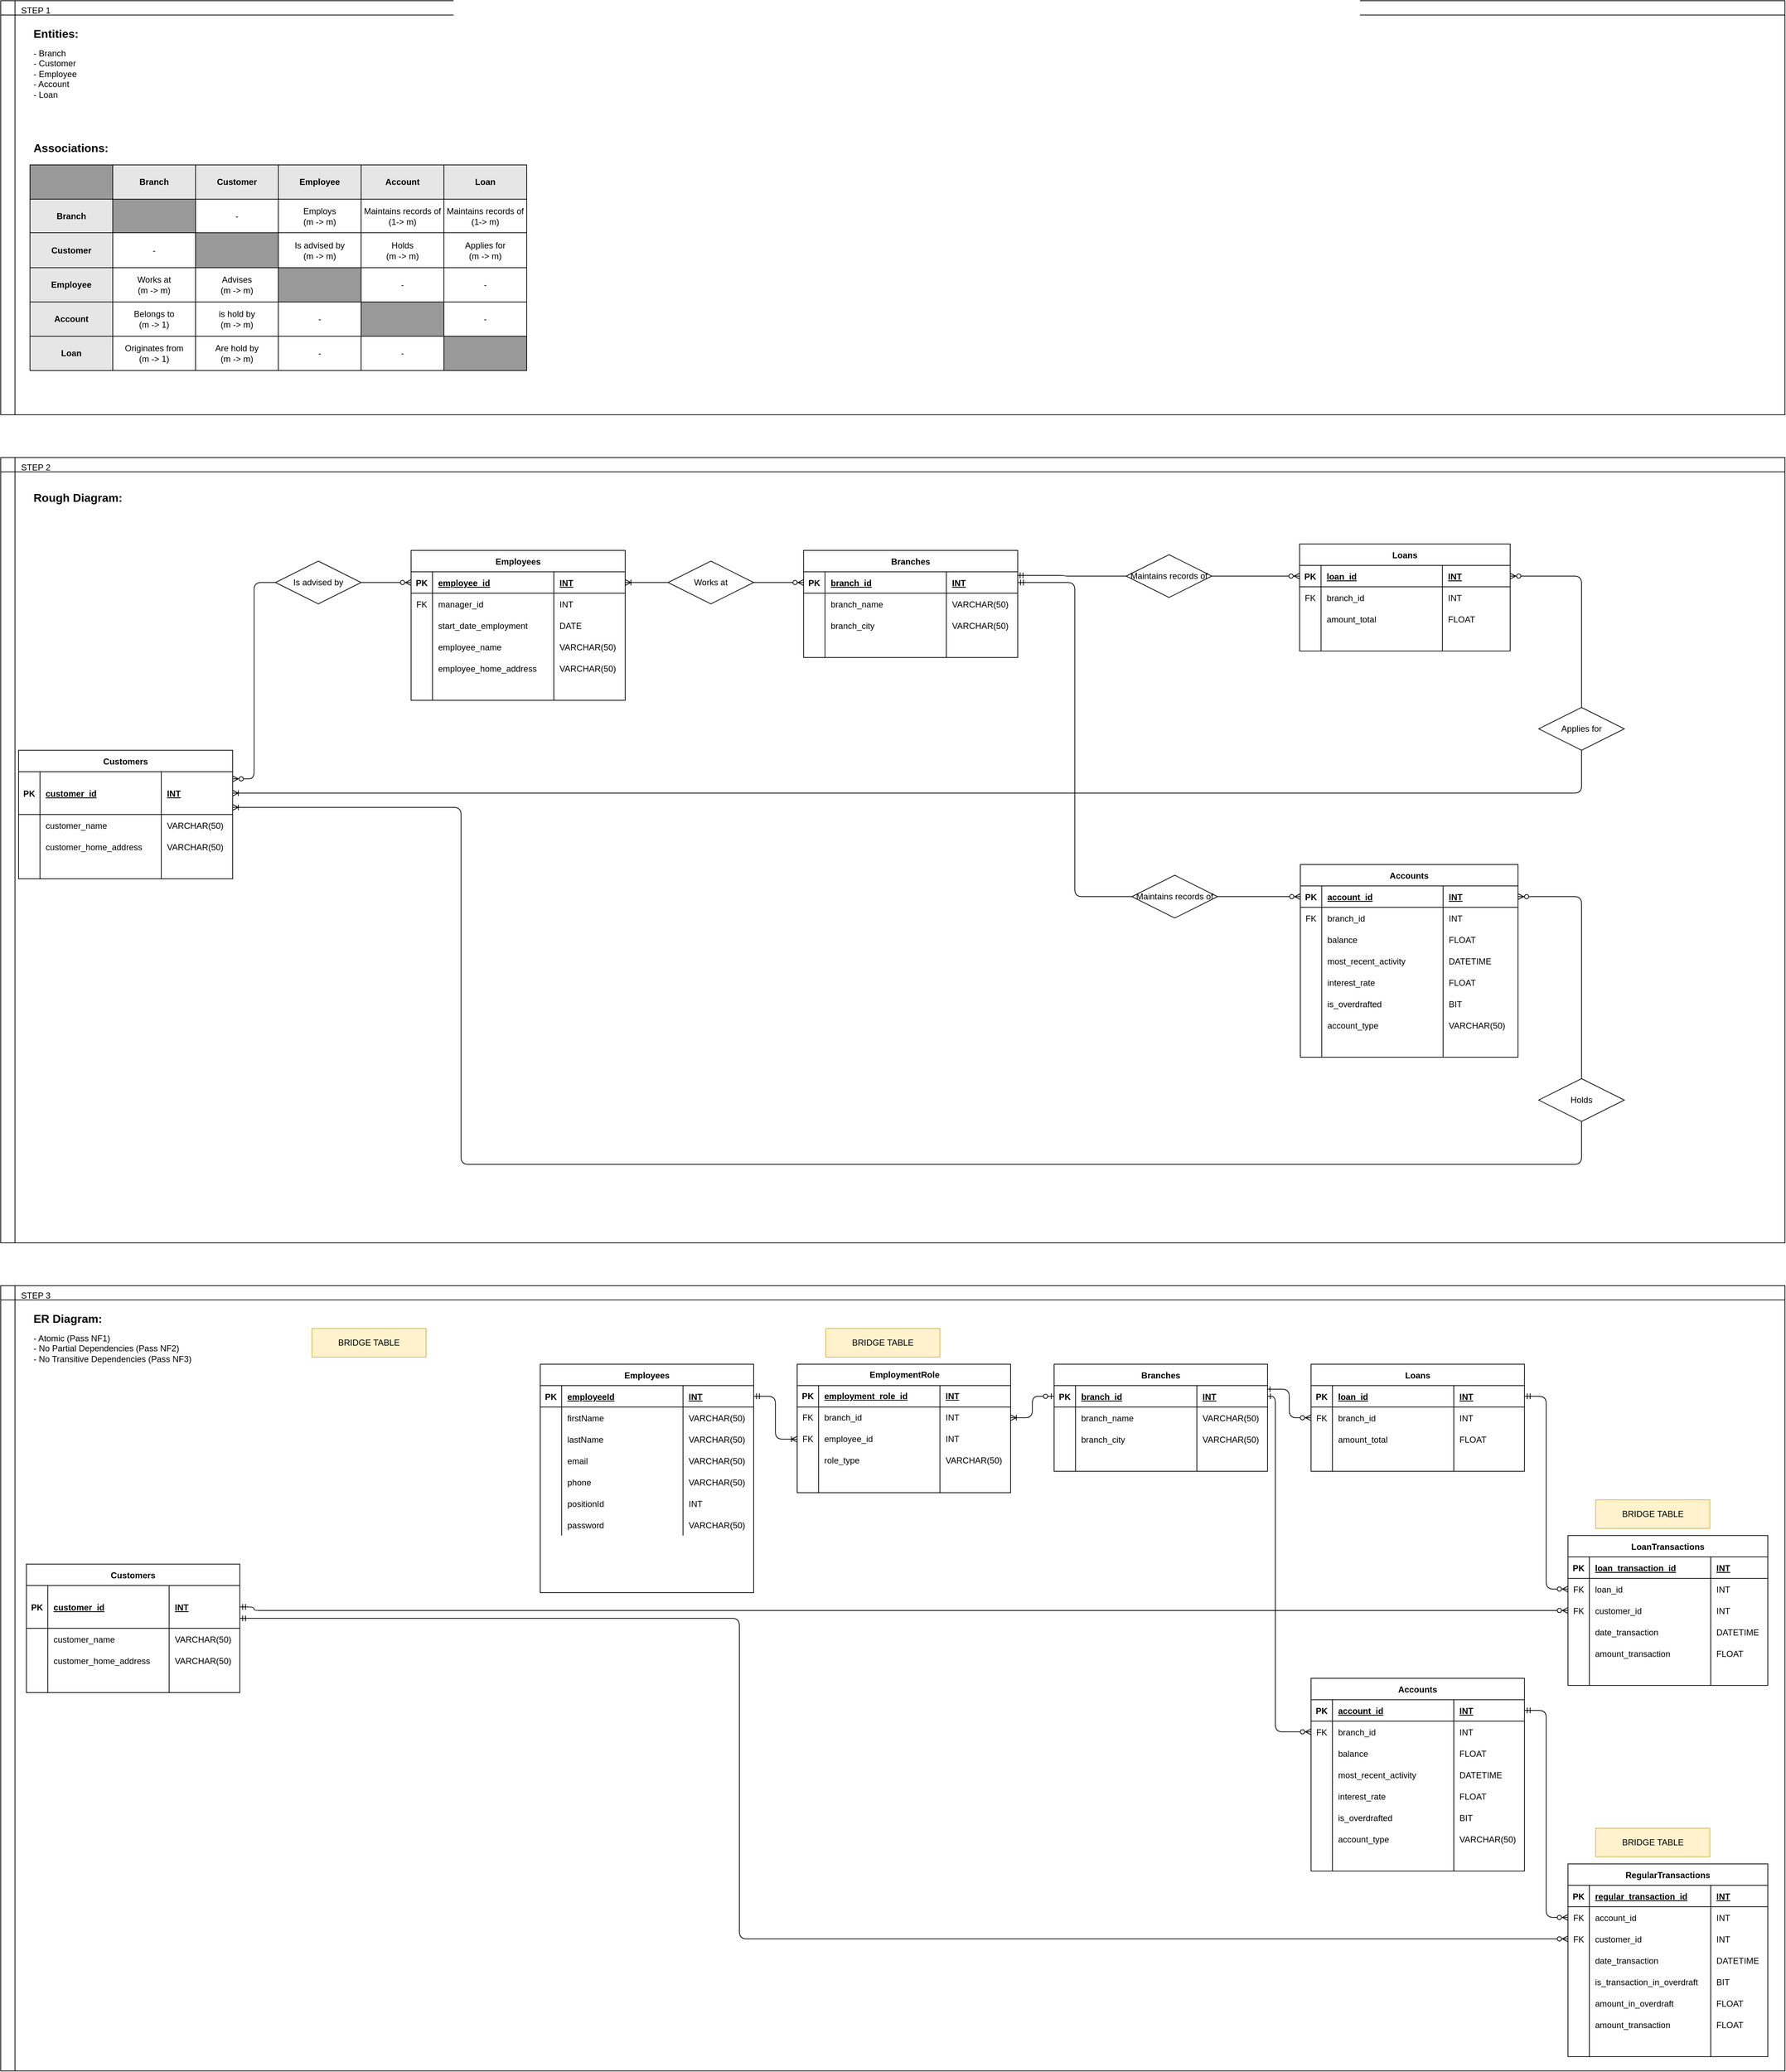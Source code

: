 <mxfile version="21.5.0" type="device">
  <diagram id="R2lEEEUBdFMjLlhIrx00" name="Page-1">
    <mxGraphModel dx="2518" dy="5421" grid="1" gridSize="10" guides="1" tooltips="1" connect="1" arrows="1" fold="1" page="1" pageScale="1" pageWidth="850" pageHeight="1100" math="0" shadow="0" extFonts="Permanent Marker^https://fonts.googleapis.com/css?family=Permanent+Marker">
      <root>
        <mxCell id="0" />
        <mxCell id="1" parent="0" />
        <mxCell id="zE9yQ1En6uIcg1t6GxKK-51" value="&lt;span style=&quot;white-space: pre;&quot;&gt;&#x9;&lt;/span&gt;STEP 2" style="shape=internalStorage;whiteSpace=wrap;html=1;backgroundOutline=1;align=left;verticalAlign=top;movable=0;resizable=0;rotatable=0;deletable=0;editable=0;locked=1;connectable=0;" parent="1" vertex="1">
          <mxGeometry x="-825" y="-3680" width="2500" height="1100" as="geometry" />
        </mxCell>
        <mxCell id="zE9yQ1En6uIcg1t6GxKK-57" value="&lt;span style=&quot;white-space: pre;&quot;&gt;&#x9;&lt;/span&gt;STEP 3" style="shape=internalStorage;whiteSpace=wrap;html=1;backgroundOutline=1;align=left;verticalAlign=top;movable=0;resizable=0;rotatable=0;deletable=0;editable=0;locked=1;connectable=0;fixedWidth=0;" parent="1" vertex="1">
          <mxGeometry x="-825" y="-2520" width="2500" height="1100" as="geometry" />
        </mxCell>
        <mxCell id="zE9yQ1En6uIcg1t6GxKK-4" value="&lt;span style=&quot;white-space: pre;&quot;&gt;&#x9;&lt;/span&gt;STEP 1" style="shape=internalStorage;whiteSpace=wrap;html=1;backgroundOutline=1;align=left;verticalAlign=top;movable=0;resizable=0;rotatable=0;deletable=0;editable=0;locked=1;connectable=0;" parent="1" vertex="1">
          <mxGeometry x="-825" y="-4320" width="2500" height="580" as="geometry" />
        </mxCell>
        <mxCell id="C-vyLk0tnHw3VtMMgP7b-2" value="Accounts" style="shape=table;startSize=30;container=1;collapsible=1;childLayout=tableLayout;fixedRows=1;rowLines=0;fontStyle=1;align=center;resizeLast=1;" parent="1" vertex="1">
          <mxGeometry x="1011" y="-1970" width="299" height="270" as="geometry" />
        </mxCell>
        <mxCell id="C-vyLk0tnHw3VtMMgP7b-3" value="" style="shape=partialRectangle;collapsible=0;dropTarget=0;pointerEvents=0;fillColor=none;points=[[0,0.5],[1,0.5]];portConstraint=eastwest;top=0;left=0;right=0;bottom=1;" parent="C-vyLk0tnHw3VtMMgP7b-2" vertex="1">
          <mxGeometry y="30" width="299" height="30" as="geometry" />
        </mxCell>
        <mxCell id="C-vyLk0tnHw3VtMMgP7b-4" value="PK" style="shape=partialRectangle;overflow=hidden;connectable=0;fillColor=none;top=0;left=0;bottom=0;right=0;fontStyle=1;" parent="C-vyLk0tnHw3VtMMgP7b-3" vertex="1">
          <mxGeometry width="30" height="30" as="geometry">
            <mxRectangle width="30" height="30" as="alternateBounds" />
          </mxGeometry>
        </mxCell>
        <mxCell id="C-vyLk0tnHw3VtMMgP7b-5" value="account_id" style="shape=partialRectangle;overflow=hidden;connectable=0;fillColor=none;top=0;left=0;bottom=0;right=0;align=left;spacingLeft=6;fontStyle=5;" parent="C-vyLk0tnHw3VtMMgP7b-3" vertex="1">
          <mxGeometry x="30" width="170" height="30" as="geometry">
            <mxRectangle width="170" height="30" as="alternateBounds" />
          </mxGeometry>
        </mxCell>
        <mxCell id="zE9yQ1En6uIcg1t6GxKK-88" value="INT" style="shape=partialRectangle;overflow=hidden;connectable=0;fillColor=none;top=0;left=0;bottom=0;right=0;align=left;spacingLeft=6;fontStyle=5;" parent="C-vyLk0tnHw3VtMMgP7b-3" vertex="1">
          <mxGeometry x="200" width="99" height="30" as="geometry">
            <mxRectangle width="99" height="30" as="alternateBounds" />
          </mxGeometry>
        </mxCell>
        <mxCell id="neW47zQWOTUtpO7kW7N2-52" style="shape=partialRectangle;collapsible=0;dropTarget=0;pointerEvents=0;fillColor=none;points=[[0,0.5],[1,0.5]];portConstraint=eastwest;top=0;left=0;right=0;bottom=0;" parent="C-vyLk0tnHw3VtMMgP7b-2" vertex="1">
          <mxGeometry y="60" width="299" height="30" as="geometry" />
        </mxCell>
        <mxCell id="neW47zQWOTUtpO7kW7N2-53" value="FK" style="shape=partialRectangle;overflow=hidden;connectable=0;fillColor=none;top=0;left=0;bottom=0;right=0;" parent="neW47zQWOTUtpO7kW7N2-52" vertex="1">
          <mxGeometry width="30" height="30" as="geometry">
            <mxRectangle width="30" height="30" as="alternateBounds" />
          </mxGeometry>
        </mxCell>
        <mxCell id="neW47zQWOTUtpO7kW7N2-54" value="branch_id" style="shape=partialRectangle;overflow=hidden;connectable=0;fillColor=none;top=0;left=0;bottom=0;right=0;align=left;spacingLeft=6;" parent="neW47zQWOTUtpO7kW7N2-52" vertex="1">
          <mxGeometry x="30" width="170" height="30" as="geometry">
            <mxRectangle width="170" height="30" as="alternateBounds" />
          </mxGeometry>
        </mxCell>
        <mxCell id="zE9yQ1En6uIcg1t6GxKK-89" value="INT" style="shape=partialRectangle;overflow=hidden;connectable=0;fillColor=none;top=0;left=0;bottom=0;right=0;align=left;spacingLeft=6;" parent="neW47zQWOTUtpO7kW7N2-52" vertex="1">
          <mxGeometry x="200" width="99" height="30" as="geometry">
            <mxRectangle width="99" height="30" as="alternateBounds" />
          </mxGeometry>
        </mxCell>
        <mxCell id="neW47zQWOTUtpO7kW7N2-64" style="shape=partialRectangle;collapsible=0;dropTarget=0;pointerEvents=0;fillColor=none;points=[[0,0.5],[1,0.5]];portConstraint=eastwest;top=0;left=0;right=0;bottom=0;" parent="C-vyLk0tnHw3VtMMgP7b-2" vertex="1">
          <mxGeometry y="90" width="299" height="30" as="geometry" />
        </mxCell>
        <mxCell id="neW47zQWOTUtpO7kW7N2-65" style="shape=partialRectangle;overflow=hidden;connectable=0;fillColor=none;top=0;left=0;bottom=0;right=0;" parent="neW47zQWOTUtpO7kW7N2-64" vertex="1">
          <mxGeometry width="30" height="30" as="geometry">
            <mxRectangle width="30" height="30" as="alternateBounds" />
          </mxGeometry>
        </mxCell>
        <mxCell id="neW47zQWOTUtpO7kW7N2-66" value="balance" style="shape=partialRectangle;overflow=hidden;connectable=0;fillColor=none;top=0;left=0;bottom=0;right=0;align=left;spacingLeft=6;" parent="neW47zQWOTUtpO7kW7N2-64" vertex="1">
          <mxGeometry x="30" width="170" height="30" as="geometry">
            <mxRectangle width="170" height="30" as="alternateBounds" />
          </mxGeometry>
        </mxCell>
        <mxCell id="zE9yQ1En6uIcg1t6GxKK-91" value="FLOAT" style="shape=partialRectangle;overflow=hidden;connectable=0;fillColor=none;top=0;left=0;bottom=0;right=0;align=left;spacingLeft=6;" parent="neW47zQWOTUtpO7kW7N2-64" vertex="1">
          <mxGeometry x="200" width="99" height="30" as="geometry">
            <mxRectangle width="99" height="30" as="alternateBounds" />
          </mxGeometry>
        </mxCell>
        <mxCell id="neW47zQWOTUtpO7kW7N2-61" style="shape=partialRectangle;collapsible=0;dropTarget=0;pointerEvents=0;fillColor=none;points=[[0,0.5],[1,0.5]];portConstraint=eastwest;top=0;left=0;right=0;bottom=0;" parent="C-vyLk0tnHw3VtMMgP7b-2" vertex="1">
          <mxGeometry y="120" width="299" height="30" as="geometry" />
        </mxCell>
        <mxCell id="neW47zQWOTUtpO7kW7N2-62" style="shape=partialRectangle;overflow=hidden;connectable=0;fillColor=none;top=0;left=0;bottom=0;right=0;" parent="neW47zQWOTUtpO7kW7N2-61" vertex="1">
          <mxGeometry width="30" height="30" as="geometry">
            <mxRectangle width="30" height="30" as="alternateBounds" />
          </mxGeometry>
        </mxCell>
        <mxCell id="neW47zQWOTUtpO7kW7N2-63" value="most_recent_activity" style="shape=partialRectangle;overflow=hidden;connectable=0;fillColor=none;top=0;left=0;bottom=0;right=0;align=left;spacingLeft=6;" parent="neW47zQWOTUtpO7kW7N2-61" vertex="1">
          <mxGeometry x="30" width="170" height="30" as="geometry">
            <mxRectangle width="170" height="30" as="alternateBounds" />
          </mxGeometry>
        </mxCell>
        <mxCell id="zE9yQ1En6uIcg1t6GxKK-92" value="DATETIME" style="shape=partialRectangle;overflow=hidden;connectable=0;fillColor=none;top=0;left=0;bottom=0;right=0;align=left;spacingLeft=6;" parent="neW47zQWOTUtpO7kW7N2-61" vertex="1">
          <mxGeometry x="200" width="99" height="30" as="geometry">
            <mxRectangle width="99" height="30" as="alternateBounds" />
          </mxGeometry>
        </mxCell>
        <mxCell id="neW47zQWOTUtpO7kW7N2-58" style="shape=partialRectangle;collapsible=0;dropTarget=0;pointerEvents=0;fillColor=none;points=[[0,0.5],[1,0.5]];portConstraint=eastwest;top=0;left=0;right=0;bottom=0;" parent="C-vyLk0tnHw3VtMMgP7b-2" vertex="1">
          <mxGeometry y="150" width="299" height="30" as="geometry" />
        </mxCell>
        <mxCell id="neW47zQWOTUtpO7kW7N2-59" style="shape=partialRectangle;overflow=hidden;connectable=0;fillColor=none;top=0;left=0;bottom=0;right=0;" parent="neW47zQWOTUtpO7kW7N2-58" vertex="1">
          <mxGeometry width="30" height="30" as="geometry">
            <mxRectangle width="30" height="30" as="alternateBounds" />
          </mxGeometry>
        </mxCell>
        <mxCell id="neW47zQWOTUtpO7kW7N2-60" value="interest_rate" style="shape=partialRectangle;overflow=hidden;connectable=0;fillColor=none;top=0;left=0;bottom=0;right=0;align=left;spacingLeft=6;" parent="neW47zQWOTUtpO7kW7N2-58" vertex="1">
          <mxGeometry x="30" width="170" height="30" as="geometry">
            <mxRectangle width="170" height="30" as="alternateBounds" />
          </mxGeometry>
        </mxCell>
        <mxCell id="zE9yQ1En6uIcg1t6GxKK-93" value="FLOAT" style="shape=partialRectangle;overflow=hidden;connectable=0;fillColor=none;top=0;left=0;bottom=0;right=0;align=left;spacingLeft=6;" parent="neW47zQWOTUtpO7kW7N2-58" vertex="1">
          <mxGeometry x="200" width="99" height="30" as="geometry">
            <mxRectangle width="99" height="30" as="alternateBounds" />
          </mxGeometry>
        </mxCell>
        <mxCell id="neW47zQWOTUtpO7kW7N2-55" style="shape=partialRectangle;collapsible=0;dropTarget=0;pointerEvents=0;fillColor=none;points=[[0,0.5],[1,0.5]];portConstraint=eastwest;top=0;left=0;right=0;bottom=0;" parent="C-vyLk0tnHw3VtMMgP7b-2" vertex="1">
          <mxGeometry y="180" width="299" height="30" as="geometry" />
        </mxCell>
        <mxCell id="neW47zQWOTUtpO7kW7N2-56" style="shape=partialRectangle;overflow=hidden;connectable=0;fillColor=none;top=0;left=0;bottom=0;right=0;" parent="neW47zQWOTUtpO7kW7N2-55" vertex="1">
          <mxGeometry width="30" height="30" as="geometry">
            <mxRectangle width="30" height="30" as="alternateBounds" />
          </mxGeometry>
        </mxCell>
        <mxCell id="neW47zQWOTUtpO7kW7N2-57" value="is_overdrafted" style="shape=partialRectangle;overflow=hidden;connectable=0;fillColor=none;top=0;left=0;bottom=0;right=0;align=left;spacingLeft=6;" parent="neW47zQWOTUtpO7kW7N2-55" vertex="1">
          <mxGeometry x="30" width="170" height="30" as="geometry">
            <mxRectangle width="170" height="30" as="alternateBounds" />
          </mxGeometry>
        </mxCell>
        <mxCell id="zE9yQ1En6uIcg1t6GxKK-94" value="BIT" style="shape=partialRectangle;overflow=hidden;connectable=0;fillColor=none;top=0;left=0;bottom=0;right=0;align=left;spacingLeft=6;" parent="neW47zQWOTUtpO7kW7N2-55" vertex="1">
          <mxGeometry x="200" width="99" height="30" as="geometry">
            <mxRectangle width="99" height="30" as="alternateBounds" />
          </mxGeometry>
        </mxCell>
        <mxCell id="neW47zQWOTUtpO7kW7N2-154" style="shape=partialRectangle;collapsible=0;dropTarget=0;pointerEvents=0;fillColor=none;points=[[0,0.5],[1,0.5]];portConstraint=eastwest;top=0;left=0;right=0;bottom=0;" parent="C-vyLk0tnHw3VtMMgP7b-2" vertex="1">
          <mxGeometry y="210" width="299" height="30" as="geometry" />
        </mxCell>
        <mxCell id="neW47zQWOTUtpO7kW7N2-155" style="shape=partialRectangle;overflow=hidden;connectable=0;fillColor=none;top=0;left=0;bottom=0;right=0;" parent="neW47zQWOTUtpO7kW7N2-154" vertex="1">
          <mxGeometry width="30" height="30" as="geometry">
            <mxRectangle width="30" height="30" as="alternateBounds" />
          </mxGeometry>
        </mxCell>
        <mxCell id="neW47zQWOTUtpO7kW7N2-156" value="account_type" style="shape=partialRectangle;overflow=hidden;connectable=0;fillColor=none;top=0;left=0;bottom=0;right=0;align=left;spacingLeft=6;" parent="neW47zQWOTUtpO7kW7N2-154" vertex="1">
          <mxGeometry x="30" width="170" height="30" as="geometry">
            <mxRectangle width="170" height="30" as="alternateBounds" />
          </mxGeometry>
        </mxCell>
        <mxCell id="zE9yQ1En6uIcg1t6GxKK-95" value="VARCHAR(50)" style="shape=partialRectangle;overflow=hidden;connectable=0;fillColor=none;top=0;left=0;bottom=0;right=0;align=left;spacingLeft=6;" parent="neW47zQWOTUtpO7kW7N2-154" vertex="1">
          <mxGeometry x="200" width="99" height="30" as="geometry">
            <mxRectangle width="99" height="30" as="alternateBounds" />
          </mxGeometry>
        </mxCell>
        <mxCell id="neW47zQWOTUtpO7kW7N2-151" style="shape=partialRectangle;collapsible=0;dropTarget=0;pointerEvents=0;fillColor=none;points=[[0,0.5],[1,0.5]];portConstraint=eastwest;top=0;left=0;right=0;bottom=0;" parent="C-vyLk0tnHw3VtMMgP7b-2" vertex="1">
          <mxGeometry y="240" width="299" height="30" as="geometry" />
        </mxCell>
        <mxCell id="neW47zQWOTUtpO7kW7N2-152" style="shape=partialRectangle;overflow=hidden;connectable=0;fillColor=none;top=0;left=0;bottom=0;right=0;" parent="neW47zQWOTUtpO7kW7N2-151" vertex="1">
          <mxGeometry width="30" height="30" as="geometry">
            <mxRectangle width="30" height="30" as="alternateBounds" />
          </mxGeometry>
        </mxCell>
        <mxCell id="neW47zQWOTUtpO7kW7N2-153" style="shape=partialRectangle;overflow=hidden;connectable=0;fillColor=none;top=0;left=0;bottom=0;right=0;align=left;spacingLeft=6;" parent="neW47zQWOTUtpO7kW7N2-151" vertex="1">
          <mxGeometry x="30" width="170" height="30" as="geometry">
            <mxRectangle width="170" height="30" as="alternateBounds" />
          </mxGeometry>
        </mxCell>
        <mxCell id="zE9yQ1En6uIcg1t6GxKK-96" style="shape=partialRectangle;overflow=hidden;connectable=0;fillColor=none;top=0;left=0;bottom=0;right=0;align=left;spacingLeft=6;" parent="neW47zQWOTUtpO7kW7N2-151" vertex="1">
          <mxGeometry x="200" width="99" height="30" as="geometry">
            <mxRectangle width="99" height="30" as="alternateBounds" />
          </mxGeometry>
        </mxCell>
        <mxCell id="C-vyLk0tnHw3VtMMgP7b-13" value="Employees" style="shape=table;startSize=30;container=1;collapsible=1;childLayout=tableLayout;fixedRows=1;rowLines=0;fontStyle=1;align=center;resizeLast=1;" parent="1" vertex="1">
          <mxGeometry x="-69" y="-2410" width="299" height="320" as="geometry">
            <mxRectangle x="510" y="300" width="100" height="30" as="alternateBounds" />
          </mxGeometry>
        </mxCell>
        <mxCell id="C-vyLk0tnHw3VtMMgP7b-14" value="" style="shape=partialRectangle;collapsible=0;dropTarget=0;pointerEvents=0;fillColor=none;points=[[0,0.5],[1,0.5]];portConstraint=eastwest;top=0;left=0;right=0;bottom=1;" parent="C-vyLk0tnHw3VtMMgP7b-13" vertex="1">
          <mxGeometry y="30" width="299" height="30" as="geometry" />
        </mxCell>
        <mxCell id="C-vyLk0tnHw3VtMMgP7b-15" value="PK" style="shape=partialRectangle;overflow=hidden;connectable=0;fillColor=none;top=0;left=0;bottom=0;right=0;fontStyle=1;" parent="C-vyLk0tnHw3VtMMgP7b-14" vertex="1">
          <mxGeometry width="30" height="30" as="geometry">
            <mxRectangle width="30" height="30" as="alternateBounds" />
          </mxGeometry>
        </mxCell>
        <mxCell id="C-vyLk0tnHw3VtMMgP7b-16" value="employeeId" style="shape=partialRectangle;overflow=hidden;connectable=0;fillColor=none;top=0;left=0;bottom=0;right=0;align=left;spacingLeft=6;fontStyle=5;" parent="C-vyLk0tnHw3VtMMgP7b-14" vertex="1">
          <mxGeometry x="30" width="170" height="30" as="geometry">
            <mxRectangle width="170" height="30" as="alternateBounds" />
          </mxGeometry>
        </mxCell>
        <mxCell id="zE9yQ1En6uIcg1t6GxKK-60" value="INT" style="shape=partialRectangle;overflow=hidden;connectable=0;fillColor=none;top=0;left=0;bottom=0;right=0;align=left;spacingLeft=6;fontStyle=5;" parent="C-vyLk0tnHw3VtMMgP7b-14" vertex="1">
          <mxGeometry x="200" width="99" height="30" as="geometry">
            <mxRectangle width="99" height="30" as="alternateBounds" />
          </mxGeometry>
        </mxCell>
        <mxCell id="C-vyLk0tnHw3VtMMgP7b-17" value="" style="shape=partialRectangle;collapsible=0;dropTarget=0;pointerEvents=0;fillColor=none;points=[[0,0.5],[1,0.5]];portConstraint=eastwest;top=0;left=0;right=0;bottom=0;" parent="C-vyLk0tnHw3VtMMgP7b-13" vertex="1">
          <mxGeometry y="60" width="299" height="30" as="geometry" />
        </mxCell>
        <mxCell id="C-vyLk0tnHw3VtMMgP7b-18" value="" style="shape=partialRectangle;overflow=hidden;connectable=0;fillColor=none;top=0;left=0;bottom=0;right=0;" parent="C-vyLk0tnHw3VtMMgP7b-17" vertex="1">
          <mxGeometry width="30" height="30" as="geometry">
            <mxRectangle width="30" height="30" as="alternateBounds" />
          </mxGeometry>
        </mxCell>
        <mxCell id="C-vyLk0tnHw3VtMMgP7b-19" value="firstName" style="shape=partialRectangle;overflow=hidden;connectable=0;fillColor=none;top=0;left=0;bottom=0;right=0;align=left;spacingLeft=6;" parent="C-vyLk0tnHw3VtMMgP7b-17" vertex="1">
          <mxGeometry x="30" width="170" height="30" as="geometry">
            <mxRectangle width="170" height="30" as="alternateBounds" />
          </mxGeometry>
        </mxCell>
        <mxCell id="zE9yQ1En6uIcg1t6GxKK-61" value="VARCHAR(50)" style="shape=partialRectangle;overflow=hidden;connectable=0;fillColor=none;top=0;left=0;bottom=0;right=0;align=left;spacingLeft=6;" parent="C-vyLk0tnHw3VtMMgP7b-17" vertex="1">
          <mxGeometry x="200" width="99" height="30" as="geometry">
            <mxRectangle width="99" height="30" as="alternateBounds" />
          </mxGeometry>
        </mxCell>
        <mxCell id="C-vyLk0tnHw3VtMMgP7b-20" value="" style="shape=partialRectangle;collapsible=0;dropTarget=0;pointerEvents=0;fillColor=none;points=[[0,0.5],[1,0.5]];portConstraint=eastwest;top=0;left=0;right=0;bottom=0;" parent="C-vyLk0tnHw3VtMMgP7b-13" vertex="1">
          <mxGeometry y="90" width="299" height="30" as="geometry" />
        </mxCell>
        <mxCell id="C-vyLk0tnHw3VtMMgP7b-21" value="" style="shape=partialRectangle;overflow=hidden;connectable=0;fillColor=none;top=0;left=0;bottom=0;right=0;" parent="C-vyLk0tnHw3VtMMgP7b-20" vertex="1">
          <mxGeometry width="30" height="30" as="geometry">
            <mxRectangle width="30" height="30" as="alternateBounds" />
          </mxGeometry>
        </mxCell>
        <mxCell id="C-vyLk0tnHw3VtMMgP7b-22" value="lastName" style="shape=partialRectangle;overflow=hidden;connectable=0;fillColor=none;top=0;left=0;bottom=0;right=0;align=left;spacingLeft=6;" parent="C-vyLk0tnHw3VtMMgP7b-20" vertex="1">
          <mxGeometry x="30" width="170" height="30" as="geometry">
            <mxRectangle width="170" height="30" as="alternateBounds" />
          </mxGeometry>
        </mxCell>
        <mxCell id="zE9yQ1En6uIcg1t6GxKK-62" value="VARCHAR(50)" style="shape=partialRectangle;overflow=hidden;connectable=0;fillColor=none;top=0;left=0;bottom=0;right=0;align=left;spacingLeft=6;" parent="C-vyLk0tnHw3VtMMgP7b-20" vertex="1">
          <mxGeometry x="200" width="99" height="30" as="geometry">
            <mxRectangle width="99" height="30" as="alternateBounds" />
          </mxGeometry>
        </mxCell>
        <mxCell id="neW47zQWOTUtpO7kW7N2-46" style="shape=partialRectangle;collapsible=0;dropTarget=0;pointerEvents=0;fillColor=none;points=[[0,0.5],[1,0.5]];portConstraint=eastwest;top=0;left=0;right=0;bottom=0;" parent="C-vyLk0tnHw3VtMMgP7b-13" vertex="1">
          <mxGeometry y="120" width="299" height="30" as="geometry" />
        </mxCell>
        <mxCell id="neW47zQWOTUtpO7kW7N2-47" style="shape=partialRectangle;overflow=hidden;connectable=0;fillColor=none;top=0;left=0;bottom=0;right=0;" parent="neW47zQWOTUtpO7kW7N2-46" vertex="1">
          <mxGeometry width="30" height="30" as="geometry">
            <mxRectangle width="30" height="30" as="alternateBounds" />
          </mxGeometry>
        </mxCell>
        <mxCell id="neW47zQWOTUtpO7kW7N2-48" value="email" style="shape=partialRectangle;overflow=hidden;connectable=0;fillColor=none;top=0;left=0;bottom=0;right=0;align=left;spacingLeft=6;" parent="neW47zQWOTUtpO7kW7N2-46" vertex="1">
          <mxGeometry x="30" width="170" height="30" as="geometry">
            <mxRectangle width="170" height="30" as="alternateBounds" />
          </mxGeometry>
        </mxCell>
        <mxCell id="zE9yQ1En6uIcg1t6GxKK-64" value="VARCHAR(50)" style="shape=partialRectangle;overflow=hidden;connectable=0;fillColor=none;top=0;left=0;bottom=0;right=0;align=left;spacingLeft=6;" parent="neW47zQWOTUtpO7kW7N2-46" vertex="1">
          <mxGeometry x="200" width="99" height="30" as="geometry">
            <mxRectangle width="99" height="30" as="alternateBounds" />
          </mxGeometry>
        </mxCell>
        <mxCell id="neW47zQWOTUtpO7kW7N2-43" style="shape=partialRectangle;collapsible=0;dropTarget=0;pointerEvents=0;fillColor=none;points=[[0,0.5],[1,0.5]];portConstraint=eastwest;top=0;left=0;right=0;bottom=0;" parent="C-vyLk0tnHw3VtMMgP7b-13" vertex="1">
          <mxGeometry y="150" width="299" height="30" as="geometry" />
        </mxCell>
        <mxCell id="neW47zQWOTUtpO7kW7N2-44" style="shape=partialRectangle;overflow=hidden;connectable=0;fillColor=none;top=0;left=0;bottom=0;right=0;" parent="neW47zQWOTUtpO7kW7N2-43" vertex="1">
          <mxGeometry width="30" height="30" as="geometry">
            <mxRectangle width="30" height="30" as="alternateBounds" />
          </mxGeometry>
        </mxCell>
        <mxCell id="neW47zQWOTUtpO7kW7N2-45" value="phone" style="shape=partialRectangle;overflow=hidden;connectable=0;fillColor=none;top=0;left=0;bottom=0;right=0;align=left;spacingLeft=6;" parent="neW47zQWOTUtpO7kW7N2-43" vertex="1">
          <mxGeometry x="30" width="170" height="30" as="geometry">
            <mxRectangle width="170" height="30" as="alternateBounds" />
          </mxGeometry>
        </mxCell>
        <mxCell id="zE9yQ1En6uIcg1t6GxKK-65" value="VARCHAR(50)" style="shape=partialRectangle;overflow=hidden;connectable=0;fillColor=none;top=0;left=0;bottom=0;right=0;align=left;spacingLeft=6;" parent="neW47zQWOTUtpO7kW7N2-43" vertex="1">
          <mxGeometry x="200" width="99" height="30" as="geometry">
            <mxRectangle width="99" height="30" as="alternateBounds" />
          </mxGeometry>
        </mxCell>
        <mxCell id="neW47zQWOTUtpO7kW7N2-40" style="shape=partialRectangle;collapsible=0;dropTarget=0;pointerEvents=0;fillColor=none;points=[[0,0.5],[1,0.5]];portConstraint=eastwest;top=0;left=0;right=0;bottom=0;" parent="C-vyLk0tnHw3VtMMgP7b-13" vertex="1">
          <mxGeometry y="180" width="299" height="30" as="geometry" />
        </mxCell>
        <mxCell id="neW47zQWOTUtpO7kW7N2-41" style="shape=partialRectangle;overflow=hidden;connectable=0;fillColor=none;top=0;left=0;bottom=0;right=0;" parent="neW47zQWOTUtpO7kW7N2-40" vertex="1">
          <mxGeometry width="30" height="30" as="geometry">
            <mxRectangle width="30" height="30" as="alternateBounds" />
          </mxGeometry>
        </mxCell>
        <mxCell id="neW47zQWOTUtpO7kW7N2-42" value="positionId" style="shape=partialRectangle;overflow=hidden;connectable=0;fillColor=none;top=0;left=0;bottom=0;right=0;align=left;spacingLeft=6;" parent="neW47zQWOTUtpO7kW7N2-40" vertex="1">
          <mxGeometry x="30" width="170" height="30" as="geometry">
            <mxRectangle width="170" height="30" as="alternateBounds" />
          </mxGeometry>
        </mxCell>
        <mxCell id="zE9yQ1En6uIcg1t6GxKK-66" value="INT" style="shape=partialRectangle;overflow=hidden;connectable=0;fillColor=none;top=0;left=0;bottom=0;right=0;align=left;spacingLeft=6;" parent="neW47zQWOTUtpO7kW7N2-40" vertex="1">
          <mxGeometry x="200" width="99" height="30" as="geometry">
            <mxRectangle width="99" height="30" as="alternateBounds" />
          </mxGeometry>
        </mxCell>
        <mxCell id="gIyKPlHKzZFkYOUDZ9fR-5" style="shape=partialRectangle;collapsible=0;dropTarget=0;pointerEvents=0;fillColor=none;points=[[0,0.5],[1,0.5]];portConstraint=eastwest;top=0;left=0;right=0;bottom=0;" vertex="1" parent="C-vyLk0tnHw3VtMMgP7b-13">
          <mxGeometry y="210" width="299" height="30" as="geometry" />
        </mxCell>
        <mxCell id="gIyKPlHKzZFkYOUDZ9fR-6" style="shape=partialRectangle;overflow=hidden;connectable=0;fillColor=none;top=0;left=0;bottom=0;right=0;" vertex="1" parent="gIyKPlHKzZFkYOUDZ9fR-5">
          <mxGeometry width="30" height="30" as="geometry">
            <mxRectangle width="30" height="30" as="alternateBounds" />
          </mxGeometry>
        </mxCell>
        <mxCell id="gIyKPlHKzZFkYOUDZ9fR-7" value="password" style="shape=partialRectangle;overflow=hidden;connectable=0;fillColor=none;top=0;left=0;bottom=0;right=0;align=left;spacingLeft=6;" vertex="1" parent="gIyKPlHKzZFkYOUDZ9fR-5">
          <mxGeometry x="30" width="170" height="30" as="geometry">
            <mxRectangle width="170" height="30" as="alternateBounds" />
          </mxGeometry>
        </mxCell>
        <mxCell id="gIyKPlHKzZFkYOUDZ9fR-8" value="VARCHAR(50)" style="shape=partialRectangle;overflow=hidden;connectable=0;fillColor=none;top=0;left=0;bottom=0;right=0;align=left;spacingLeft=6;" vertex="1" parent="gIyKPlHKzZFkYOUDZ9fR-5">
          <mxGeometry x="200" width="99" height="30" as="geometry">
            <mxRectangle width="99" height="30" as="alternateBounds" />
          </mxGeometry>
        </mxCell>
        <mxCell id="C-vyLk0tnHw3VtMMgP7b-23" value="Customers" style="shape=table;startSize=30;container=1;collapsible=1;childLayout=tableLayout;fixedRows=1;rowLines=0;fontStyle=1;align=center;resizeLast=1;" parent="1" vertex="1">
          <mxGeometry x="-789" y="-2130" width="299" height="180" as="geometry" />
        </mxCell>
        <mxCell id="C-vyLk0tnHw3VtMMgP7b-24" value="" style="shape=partialRectangle;collapsible=0;dropTarget=0;pointerEvents=0;fillColor=none;points=[[0,0.5],[1,0.5]];portConstraint=eastwest;top=0;left=0;right=0;bottom=1;" parent="C-vyLk0tnHw3VtMMgP7b-23" vertex="1">
          <mxGeometry y="30" width="299" height="60" as="geometry" />
        </mxCell>
        <mxCell id="C-vyLk0tnHw3VtMMgP7b-25" value="PK" style="shape=partialRectangle;overflow=hidden;connectable=0;fillColor=none;top=0;left=0;bottom=0;right=0;fontStyle=1;" parent="C-vyLk0tnHw3VtMMgP7b-24" vertex="1">
          <mxGeometry width="30" height="60" as="geometry">
            <mxRectangle width="30" height="60" as="alternateBounds" />
          </mxGeometry>
        </mxCell>
        <mxCell id="C-vyLk0tnHw3VtMMgP7b-26" value="customer_id" style="shape=partialRectangle;overflow=hidden;connectable=0;fillColor=none;top=0;left=0;bottom=0;right=0;align=left;spacingLeft=6;fontStyle=5;" parent="C-vyLk0tnHw3VtMMgP7b-24" vertex="1">
          <mxGeometry x="30" width="170" height="60" as="geometry">
            <mxRectangle width="170" height="60" as="alternateBounds" />
          </mxGeometry>
        </mxCell>
        <mxCell id="neW47zQWOTUtpO7kW7N2-229" value="INT" style="shape=partialRectangle;overflow=hidden;connectable=0;fillColor=none;top=0;left=0;bottom=0;right=0;align=left;spacingLeft=6;fontStyle=5;" parent="C-vyLk0tnHw3VtMMgP7b-24" vertex="1">
          <mxGeometry x="200" width="99" height="60" as="geometry">
            <mxRectangle width="99" height="60" as="alternateBounds" />
          </mxGeometry>
        </mxCell>
        <mxCell id="C-vyLk0tnHw3VtMMgP7b-27" value="" style="shape=partialRectangle;collapsible=0;dropTarget=0;pointerEvents=0;fillColor=none;points=[[0,0.5],[1,0.5]];portConstraint=eastwest;top=0;left=0;right=0;bottom=0;" parent="C-vyLk0tnHw3VtMMgP7b-23" vertex="1">
          <mxGeometry y="90" width="299" height="30" as="geometry" />
        </mxCell>
        <mxCell id="C-vyLk0tnHw3VtMMgP7b-28" value="" style="shape=partialRectangle;overflow=hidden;connectable=0;fillColor=none;top=0;left=0;bottom=0;right=0;" parent="C-vyLk0tnHw3VtMMgP7b-27" vertex="1">
          <mxGeometry width="30" height="30" as="geometry">
            <mxRectangle width="30" height="30" as="alternateBounds" />
          </mxGeometry>
        </mxCell>
        <mxCell id="C-vyLk0tnHw3VtMMgP7b-29" value="customer_name" style="shape=partialRectangle;overflow=hidden;connectable=0;fillColor=none;top=0;left=0;bottom=0;right=0;align=left;spacingLeft=6;" parent="C-vyLk0tnHw3VtMMgP7b-27" vertex="1">
          <mxGeometry x="30" width="170" height="30" as="geometry">
            <mxRectangle width="170" height="30" as="alternateBounds" />
          </mxGeometry>
        </mxCell>
        <mxCell id="neW47zQWOTUtpO7kW7N2-230" value="VARCHAR(50)" style="shape=partialRectangle;overflow=hidden;connectable=0;fillColor=none;top=0;left=0;bottom=0;right=0;align=left;spacingLeft=6;" parent="C-vyLk0tnHw3VtMMgP7b-27" vertex="1">
          <mxGeometry x="200" width="99" height="30" as="geometry">
            <mxRectangle width="99" height="30" as="alternateBounds" />
          </mxGeometry>
        </mxCell>
        <mxCell id="neW47zQWOTUtpO7kW7N2-10" style="shape=partialRectangle;collapsible=0;dropTarget=0;pointerEvents=0;fillColor=none;points=[[0,0.5],[1,0.5]];portConstraint=eastwest;top=0;left=0;right=0;bottom=0;" parent="C-vyLk0tnHw3VtMMgP7b-23" vertex="1">
          <mxGeometry y="120" width="299" height="30" as="geometry" />
        </mxCell>
        <mxCell id="neW47zQWOTUtpO7kW7N2-11" style="shape=partialRectangle;overflow=hidden;connectable=0;fillColor=none;top=0;left=0;bottom=0;right=0;" parent="neW47zQWOTUtpO7kW7N2-10" vertex="1">
          <mxGeometry width="30" height="30" as="geometry">
            <mxRectangle width="30" height="30" as="alternateBounds" />
          </mxGeometry>
        </mxCell>
        <mxCell id="neW47zQWOTUtpO7kW7N2-12" value="customer_home_address" style="shape=partialRectangle;overflow=hidden;connectable=0;fillColor=none;top=0;left=0;bottom=0;right=0;align=left;spacingLeft=6;" parent="neW47zQWOTUtpO7kW7N2-10" vertex="1">
          <mxGeometry x="30" width="170" height="30" as="geometry">
            <mxRectangle width="170" height="30" as="alternateBounds" />
          </mxGeometry>
        </mxCell>
        <mxCell id="neW47zQWOTUtpO7kW7N2-231" value="VARCHAR(50)" style="shape=partialRectangle;overflow=hidden;connectable=0;fillColor=none;top=0;left=0;bottom=0;right=0;align=left;spacingLeft=6;" parent="neW47zQWOTUtpO7kW7N2-10" vertex="1">
          <mxGeometry x="200" width="99" height="30" as="geometry">
            <mxRectangle width="99" height="30" as="alternateBounds" />
          </mxGeometry>
        </mxCell>
        <mxCell id="neW47zQWOTUtpO7kW7N2-7" style="shape=partialRectangle;collapsible=0;dropTarget=0;pointerEvents=0;fillColor=none;points=[[0,0.5],[1,0.5]];portConstraint=eastwest;top=0;left=0;right=0;bottom=0;" parent="C-vyLk0tnHw3VtMMgP7b-23" vertex="1">
          <mxGeometry y="150" width="299" height="30" as="geometry" />
        </mxCell>
        <mxCell id="neW47zQWOTUtpO7kW7N2-8" style="shape=partialRectangle;overflow=hidden;connectable=0;fillColor=none;top=0;left=0;bottom=0;right=0;" parent="neW47zQWOTUtpO7kW7N2-7" vertex="1">
          <mxGeometry width="30" height="30" as="geometry">
            <mxRectangle width="30" height="30" as="alternateBounds" />
          </mxGeometry>
        </mxCell>
        <mxCell id="neW47zQWOTUtpO7kW7N2-9" style="shape=partialRectangle;overflow=hidden;connectable=0;fillColor=none;top=0;left=0;bottom=0;right=0;align=left;spacingLeft=6;" parent="neW47zQWOTUtpO7kW7N2-7" vertex="1">
          <mxGeometry x="30" width="170" height="30" as="geometry">
            <mxRectangle width="170" height="30" as="alternateBounds" />
          </mxGeometry>
        </mxCell>
        <mxCell id="neW47zQWOTUtpO7kW7N2-232" style="shape=partialRectangle;overflow=hidden;connectable=0;fillColor=none;top=0;left=0;bottom=0;right=0;align=left;spacingLeft=6;" parent="neW47zQWOTUtpO7kW7N2-7" vertex="1">
          <mxGeometry x="200" width="99" height="30" as="geometry">
            <mxRectangle width="99" height="30" as="alternateBounds" />
          </mxGeometry>
        </mxCell>
        <mxCell id="URotphJ2I4khF6vX1oGa-1" value="Branches" style="shape=table;startSize=30;container=1;collapsible=1;childLayout=tableLayout;fixedRows=1;rowLines=0;fontStyle=1;align=center;resizeLast=1;" parent="1" vertex="1">
          <mxGeometry x="651" y="-2410" width="299" height="150" as="geometry" />
        </mxCell>
        <mxCell id="URotphJ2I4khF6vX1oGa-2" value="" style="shape=partialRectangle;collapsible=0;dropTarget=0;pointerEvents=0;fillColor=none;points=[[0,0.5],[1,0.5]];portConstraint=eastwest;top=0;left=0;right=0;bottom=1;" parent="URotphJ2I4khF6vX1oGa-1" vertex="1">
          <mxGeometry y="30" width="299" height="30" as="geometry" />
        </mxCell>
        <mxCell id="URotphJ2I4khF6vX1oGa-3" value="PK" style="shape=partialRectangle;overflow=hidden;connectable=0;fillColor=none;top=0;left=0;bottom=0;right=0;fontStyle=1;" parent="URotphJ2I4khF6vX1oGa-2" vertex="1">
          <mxGeometry width="30" height="30" as="geometry">
            <mxRectangle width="30" height="30" as="alternateBounds" />
          </mxGeometry>
        </mxCell>
        <mxCell id="URotphJ2I4khF6vX1oGa-4" value="branch_id" style="shape=partialRectangle;overflow=hidden;connectable=0;fillColor=none;top=0;left=0;bottom=0;right=0;align=left;spacingLeft=6;fontStyle=5;" parent="URotphJ2I4khF6vX1oGa-2" vertex="1">
          <mxGeometry x="30" width="170" height="30" as="geometry">
            <mxRectangle width="170" height="30" as="alternateBounds" />
          </mxGeometry>
        </mxCell>
        <mxCell id="zE9yQ1En6uIcg1t6GxKK-69" value="INT" style="shape=partialRectangle;overflow=hidden;connectable=0;fillColor=none;top=0;left=0;bottom=0;right=0;align=left;spacingLeft=6;fontStyle=5;" parent="URotphJ2I4khF6vX1oGa-2" vertex="1">
          <mxGeometry x="200" width="99" height="30" as="geometry">
            <mxRectangle width="99" height="30" as="alternateBounds" />
          </mxGeometry>
        </mxCell>
        <mxCell id="URotphJ2I4khF6vX1oGa-5" value="" style="shape=partialRectangle;collapsible=0;dropTarget=0;pointerEvents=0;fillColor=none;points=[[0,0.5],[1,0.5]];portConstraint=eastwest;top=0;left=0;right=0;bottom=0;" parent="URotphJ2I4khF6vX1oGa-1" vertex="1">
          <mxGeometry y="60" width="299" height="30" as="geometry" />
        </mxCell>
        <mxCell id="URotphJ2I4khF6vX1oGa-6" value="" style="shape=partialRectangle;overflow=hidden;connectable=0;fillColor=none;top=0;left=0;bottom=0;right=0;" parent="URotphJ2I4khF6vX1oGa-5" vertex="1">
          <mxGeometry width="30" height="30" as="geometry">
            <mxRectangle width="30" height="30" as="alternateBounds" />
          </mxGeometry>
        </mxCell>
        <mxCell id="URotphJ2I4khF6vX1oGa-7" value="branch_name" style="shape=partialRectangle;overflow=hidden;connectable=0;fillColor=none;top=0;left=0;bottom=0;right=0;align=left;spacingLeft=6;" parent="URotphJ2I4khF6vX1oGa-5" vertex="1">
          <mxGeometry x="30" width="170" height="30" as="geometry">
            <mxRectangle width="170" height="30" as="alternateBounds" />
          </mxGeometry>
        </mxCell>
        <mxCell id="zE9yQ1En6uIcg1t6GxKK-70" value="VARCHAR(50)" style="shape=partialRectangle;overflow=hidden;connectable=0;fillColor=none;top=0;left=0;bottom=0;right=0;align=left;spacingLeft=6;" parent="URotphJ2I4khF6vX1oGa-5" vertex="1">
          <mxGeometry x="200" width="99" height="30" as="geometry">
            <mxRectangle width="99" height="30" as="alternateBounds" />
          </mxGeometry>
        </mxCell>
        <mxCell id="neW47zQWOTUtpO7kW7N2-13" style="shape=partialRectangle;collapsible=0;dropTarget=0;pointerEvents=0;fillColor=none;points=[[0,0.5],[1,0.5]];portConstraint=eastwest;top=0;left=0;right=0;bottom=0;" parent="URotphJ2I4khF6vX1oGa-1" vertex="1">
          <mxGeometry y="90" width="299" height="30" as="geometry" />
        </mxCell>
        <mxCell id="neW47zQWOTUtpO7kW7N2-14" style="shape=partialRectangle;overflow=hidden;connectable=0;fillColor=none;top=0;left=0;bottom=0;right=0;" parent="neW47zQWOTUtpO7kW7N2-13" vertex="1">
          <mxGeometry width="30" height="30" as="geometry">
            <mxRectangle width="30" height="30" as="alternateBounds" />
          </mxGeometry>
        </mxCell>
        <mxCell id="neW47zQWOTUtpO7kW7N2-15" value="branch_city" style="shape=partialRectangle;overflow=hidden;connectable=0;fillColor=none;top=0;left=0;bottom=0;right=0;align=left;spacingLeft=6;" parent="neW47zQWOTUtpO7kW7N2-13" vertex="1">
          <mxGeometry x="30" width="170" height="30" as="geometry">
            <mxRectangle width="170" height="30" as="alternateBounds" />
          </mxGeometry>
        </mxCell>
        <mxCell id="zE9yQ1En6uIcg1t6GxKK-71" value="VARCHAR(50)" style="shape=partialRectangle;overflow=hidden;connectable=0;fillColor=none;top=0;left=0;bottom=0;right=0;align=left;spacingLeft=6;" parent="neW47zQWOTUtpO7kW7N2-13" vertex="1">
          <mxGeometry x="200" width="99" height="30" as="geometry">
            <mxRectangle width="99" height="30" as="alternateBounds" />
          </mxGeometry>
        </mxCell>
        <mxCell id="neW47zQWOTUtpO7kW7N2-16" style="shape=partialRectangle;collapsible=0;dropTarget=0;pointerEvents=0;fillColor=none;points=[[0,0.5],[1,0.5]];portConstraint=eastwest;top=0;left=0;right=0;bottom=0;" parent="URotphJ2I4khF6vX1oGa-1" vertex="1">
          <mxGeometry y="120" width="299" height="30" as="geometry" />
        </mxCell>
        <mxCell id="neW47zQWOTUtpO7kW7N2-17" style="shape=partialRectangle;overflow=hidden;connectable=0;fillColor=none;top=0;left=0;bottom=0;right=0;" parent="neW47zQWOTUtpO7kW7N2-16" vertex="1">
          <mxGeometry width="30" height="30" as="geometry">
            <mxRectangle width="30" height="30" as="alternateBounds" />
          </mxGeometry>
        </mxCell>
        <mxCell id="neW47zQWOTUtpO7kW7N2-18" style="shape=partialRectangle;overflow=hidden;connectable=0;fillColor=none;top=0;left=0;bottom=0;right=0;align=left;spacingLeft=6;" parent="neW47zQWOTUtpO7kW7N2-16" vertex="1">
          <mxGeometry x="30" width="170" height="30" as="geometry">
            <mxRectangle width="170" height="30" as="alternateBounds" />
          </mxGeometry>
        </mxCell>
        <mxCell id="zE9yQ1En6uIcg1t6GxKK-72" style="shape=partialRectangle;overflow=hidden;connectable=0;fillColor=none;top=0;left=0;bottom=0;right=0;align=left;spacingLeft=6;" parent="neW47zQWOTUtpO7kW7N2-16" vertex="1">
          <mxGeometry x="200" width="99" height="30" as="geometry">
            <mxRectangle width="99" height="30" as="alternateBounds" />
          </mxGeometry>
        </mxCell>
        <mxCell id="URotphJ2I4khF6vX1oGa-8" value="Loans" style="shape=table;startSize=30;container=1;collapsible=1;childLayout=tableLayout;fixedRows=1;rowLines=0;fontStyle=1;align=center;resizeLast=1;" parent="1" vertex="1">
          <mxGeometry x="1011" y="-2410" width="299" height="150" as="geometry" />
        </mxCell>
        <mxCell id="URotphJ2I4khF6vX1oGa-9" value="" style="shape=partialRectangle;collapsible=0;dropTarget=0;pointerEvents=0;fillColor=none;points=[[0,0.5],[1,0.5]];portConstraint=eastwest;top=0;left=0;right=0;bottom=1;" parent="URotphJ2I4khF6vX1oGa-8" vertex="1">
          <mxGeometry y="30" width="299" height="30" as="geometry" />
        </mxCell>
        <mxCell id="URotphJ2I4khF6vX1oGa-10" value="PK" style="shape=partialRectangle;overflow=hidden;connectable=0;fillColor=none;top=0;left=0;bottom=0;right=0;fontStyle=1;" parent="URotphJ2I4khF6vX1oGa-9" vertex="1">
          <mxGeometry width="30" height="30" as="geometry">
            <mxRectangle width="30" height="30" as="alternateBounds" />
          </mxGeometry>
        </mxCell>
        <mxCell id="URotphJ2I4khF6vX1oGa-11" value="loan_id" style="shape=partialRectangle;overflow=hidden;connectable=0;fillColor=none;top=0;left=0;bottom=0;right=0;align=left;spacingLeft=6;fontStyle=5;" parent="URotphJ2I4khF6vX1oGa-9" vertex="1">
          <mxGeometry x="30" width="170" height="30" as="geometry">
            <mxRectangle width="170" height="30" as="alternateBounds" />
          </mxGeometry>
        </mxCell>
        <mxCell id="zE9yQ1En6uIcg1t6GxKK-79" value="INT" style="shape=partialRectangle;overflow=hidden;connectable=0;fillColor=none;top=0;left=0;bottom=0;right=0;align=left;spacingLeft=6;fontStyle=5;" parent="URotphJ2I4khF6vX1oGa-9" vertex="1">
          <mxGeometry x="200" width="99" height="30" as="geometry">
            <mxRectangle width="99" height="30" as="alternateBounds" />
          </mxGeometry>
        </mxCell>
        <mxCell id="URotphJ2I4khF6vX1oGa-12" value="" style="shape=partialRectangle;collapsible=0;dropTarget=0;pointerEvents=0;fillColor=none;points=[[0,0.5],[1,0.5]];portConstraint=eastwest;top=0;left=0;right=0;bottom=0;" parent="URotphJ2I4khF6vX1oGa-8" vertex="1">
          <mxGeometry y="60" width="299" height="30" as="geometry" />
        </mxCell>
        <mxCell id="URotphJ2I4khF6vX1oGa-13" value="FK" style="shape=partialRectangle;overflow=hidden;connectable=0;fillColor=none;top=0;left=0;bottom=0;right=0;" parent="URotphJ2I4khF6vX1oGa-12" vertex="1">
          <mxGeometry width="30" height="30" as="geometry">
            <mxRectangle width="30" height="30" as="alternateBounds" />
          </mxGeometry>
        </mxCell>
        <mxCell id="URotphJ2I4khF6vX1oGa-14" value="branch_id" style="shape=partialRectangle;overflow=hidden;connectable=0;fillColor=none;top=0;left=0;bottom=0;right=0;align=left;spacingLeft=6;" parent="URotphJ2I4khF6vX1oGa-12" vertex="1">
          <mxGeometry x="30" width="170" height="30" as="geometry">
            <mxRectangle width="170" height="30" as="alternateBounds" />
          </mxGeometry>
        </mxCell>
        <mxCell id="zE9yQ1En6uIcg1t6GxKK-80" value="INT" style="shape=partialRectangle;overflow=hidden;connectable=0;fillColor=none;top=0;left=0;bottom=0;right=0;align=left;spacingLeft=6;" parent="URotphJ2I4khF6vX1oGa-12" vertex="1">
          <mxGeometry x="200" width="99" height="30" as="geometry">
            <mxRectangle width="99" height="30" as="alternateBounds" />
          </mxGeometry>
        </mxCell>
        <mxCell id="neW47zQWOTUtpO7kW7N2-82" style="shape=partialRectangle;collapsible=0;dropTarget=0;pointerEvents=0;fillColor=none;points=[[0,0.5],[1,0.5]];portConstraint=eastwest;top=0;left=0;right=0;bottom=0;" parent="URotphJ2I4khF6vX1oGa-8" vertex="1">
          <mxGeometry y="90" width="299" height="30" as="geometry" />
        </mxCell>
        <mxCell id="neW47zQWOTUtpO7kW7N2-83" style="shape=partialRectangle;overflow=hidden;connectable=0;fillColor=none;top=0;left=0;bottom=0;right=0;" parent="neW47zQWOTUtpO7kW7N2-82" vertex="1">
          <mxGeometry width="30" height="30" as="geometry">
            <mxRectangle width="30" height="30" as="alternateBounds" />
          </mxGeometry>
        </mxCell>
        <mxCell id="neW47zQWOTUtpO7kW7N2-84" value="amount_total" style="shape=partialRectangle;overflow=hidden;connectable=0;fillColor=none;top=0;left=0;bottom=0;right=0;align=left;spacingLeft=6;" parent="neW47zQWOTUtpO7kW7N2-82" vertex="1">
          <mxGeometry x="30" width="170" height="30" as="geometry">
            <mxRectangle width="170" height="30" as="alternateBounds" />
          </mxGeometry>
        </mxCell>
        <mxCell id="zE9yQ1En6uIcg1t6GxKK-81" value="FLOAT" style="shape=partialRectangle;overflow=hidden;connectable=0;fillColor=none;top=0;left=0;bottom=0;right=0;align=left;spacingLeft=6;" parent="neW47zQWOTUtpO7kW7N2-82" vertex="1">
          <mxGeometry x="200" width="99" height="30" as="geometry">
            <mxRectangle width="99" height="30" as="alternateBounds" />
          </mxGeometry>
        </mxCell>
        <mxCell id="zE9yQ1En6uIcg1t6GxKK-376" style="shape=partialRectangle;collapsible=0;dropTarget=0;pointerEvents=0;fillColor=none;points=[[0,0.5],[1,0.5]];portConstraint=eastwest;top=0;left=0;right=0;bottom=0;" parent="URotphJ2I4khF6vX1oGa-8" vertex="1">
          <mxGeometry y="120" width="299" height="30" as="geometry" />
        </mxCell>
        <mxCell id="zE9yQ1En6uIcg1t6GxKK-377" style="shape=partialRectangle;overflow=hidden;connectable=0;fillColor=none;top=0;left=0;bottom=0;right=0;" parent="zE9yQ1En6uIcg1t6GxKK-376" vertex="1">
          <mxGeometry width="30" height="30" as="geometry">
            <mxRectangle width="30" height="30" as="alternateBounds" />
          </mxGeometry>
        </mxCell>
        <mxCell id="zE9yQ1En6uIcg1t6GxKK-378" style="shape=partialRectangle;overflow=hidden;connectable=0;fillColor=none;top=0;left=0;bottom=0;right=0;align=left;spacingLeft=6;" parent="zE9yQ1En6uIcg1t6GxKK-376" vertex="1">
          <mxGeometry x="30" width="170" height="30" as="geometry">
            <mxRectangle width="170" height="30" as="alternateBounds" />
          </mxGeometry>
        </mxCell>
        <mxCell id="zE9yQ1En6uIcg1t6GxKK-379" style="shape=partialRectangle;overflow=hidden;connectable=0;fillColor=none;top=0;left=0;bottom=0;right=0;align=left;spacingLeft=6;" parent="zE9yQ1En6uIcg1t6GxKK-376" vertex="1">
          <mxGeometry x="200" width="99" height="30" as="geometry">
            <mxRectangle width="99" height="30" as="alternateBounds" />
          </mxGeometry>
        </mxCell>
        <mxCell id="URotphJ2I4khF6vX1oGa-16" value="" style="edgeStyle=orthogonalEdgeStyle;endArrow=ERmandOne;startArrow=ERoneToMany;endFill=0;startFill=0;exitX=0;exitY=0.5;exitDx=0;exitDy=0;entryX=1;entryY=0.5;entryDx=0;entryDy=0;" parent="1" source="uXPa6wOWDn_GClrmnkop-45" target="C-vyLk0tnHw3VtMMgP7b-14" edge="1">
          <mxGeometry width="100" height="100" relative="1" as="geometry">
            <mxPoint x="411" y="-2310" as="sourcePoint" />
            <mxPoint x="361" y="-2365" as="targetPoint" />
          </mxGeometry>
        </mxCell>
        <mxCell id="URotphJ2I4khF6vX1oGa-17" value="" style="edgeStyle=orthogonalEdgeStyle;endArrow=ERzeroToMany;startArrow=ERmandOne;endFill=1;startFill=0;exitX=1;exitY=0.5;exitDx=0;exitDy=0;" parent="1" source="C-vyLk0tnHw3VtMMgP7b-24" target="zE9yQ1En6uIcg1t6GxKK-380" edge="1">
          <mxGeometry width="100" height="100" relative="1" as="geometry">
            <mxPoint x="-359" y="-2090" as="sourcePoint" />
            <mxPoint x="1371" y="-2064.923" as="targetPoint" />
            <Array as="points">
              <mxPoint x="-470" y="-2070" />
              <mxPoint x="-470" y="-2065" />
            </Array>
          </mxGeometry>
        </mxCell>
        <mxCell id="URotphJ2I4khF6vX1oGa-24" value="RegularTransactions" style="shape=table;startSize=30;container=1;collapsible=1;childLayout=tableLayout;fixedRows=1;rowLines=0;fontStyle=1;align=center;resizeLast=1;" parent="1" vertex="1">
          <mxGeometry x="1371" y="-1710" width="280" height="270" as="geometry" />
        </mxCell>
        <mxCell id="URotphJ2I4khF6vX1oGa-25" value="" style="shape=partialRectangle;collapsible=0;dropTarget=0;pointerEvents=0;fillColor=none;points=[[0,0.5],[1,0.5]];portConstraint=eastwest;top=0;left=0;right=0;bottom=1;" parent="URotphJ2I4khF6vX1oGa-24" vertex="1">
          <mxGeometry y="30" width="280" height="30" as="geometry" />
        </mxCell>
        <mxCell id="URotphJ2I4khF6vX1oGa-26" value="PK" style="shape=partialRectangle;overflow=hidden;connectable=0;fillColor=none;top=0;left=0;bottom=0;right=0;fontStyle=1;" parent="URotphJ2I4khF6vX1oGa-25" vertex="1">
          <mxGeometry width="30" height="30" as="geometry">
            <mxRectangle width="30" height="30" as="alternateBounds" />
          </mxGeometry>
        </mxCell>
        <mxCell id="URotphJ2I4khF6vX1oGa-27" value="regular_transaction_id" style="shape=partialRectangle;overflow=hidden;connectable=0;fillColor=none;top=0;left=0;bottom=0;right=0;align=left;spacingLeft=6;fontStyle=5;" parent="URotphJ2I4khF6vX1oGa-25" vertex="1">
          <mxGeometry x="30" width="170" height="30" as="geometry">
            <mxRectangle width="170" height="30" as="alternateBounds" />
          </mxGeometry>
        </mxCell>
        <mxCell id="zE9yQ1En6uIcg1t6GxKK-100" value="INT" style="shape=partialRectangle;overflow=hidden;connectable=0;fillColor=none;top=0;left=0;bottom=0;right=0;align=left;spacingLeft=6;fontStyle=5;" parent="URotphJ2I4khF6vX1oGa-25" vertex="1">
          <mxGeometry x="200" width="80" height="30" as="geometry">
            <mxRectangle width="80" height="30" as="alternateBounds" />
          </mxGeometry>
        </mxCell>
        <mxCell id="URotphJ2I4khF6vX1oGa-28" value="" style="shape=partialRectangle;collapsible=0;dropTarget=0;pointerEvents=0;fillColor=none;points=[[0,0.5],[1,0.5]];portConstraint=eastwest;top=0;left=0;right=0;bottom=0;" parent="URotphJ2I4khF6vX1oGa-24" vertex="1">
          <mxGeometry y="60" width="280" height="30" as="geometry" />
        </mxCell>
        <mxCell id="URotphJ2I4khF6vX1oGa-29" value="FK" style="shape=partialRectangle;overflow=hidden;connectable=0;fillColor=none;top=0;left=0;bottom=0;right=0;" parent="URotphJ2I4khF6vX1oGa-28" vertex="1">
          <mxGeometry width="30" height="30" as="geometry">
            <mxRectangle width="30" height="30" as="alternateBounds" />
          </mxGeometry>
        </mxCell>
        <mxCell id="URotphJ2I4khF6vX1oGa-30" value="account_id" style="shape=partialRectangle;overflow=hidden;connectable=0;fillColor=none;top=0;left=0;bottom=0;right=0;align=left;spacingLeft=6;" parent="URotphJ2I4khF6vX1oGa-28" vertex="1">
          <mxGeometry x="30" width="170" height="30" as="geometry">
            <mxRectangle width="170" height="30" as="alternateBounds" />
          </mxGeometry>
        </mxCell>
        <mxCell id="zE9yQ1En6uIcg1t6GxKK-101" value="INT" style="shape=partialRectangle;overflow=hidden;connectable=0;fillColor=none;top=0;left=0;bottom=0;right=0;align=left;spacingLeft=6;" parent="URotphJ2I4khF6vX1oGa-28" vertex="1">
          <mxGeometry x="200" width="80" height="30" as="geometry">
            <mxRectangle width="80" height="30" as="alternateBounds" />
          </mxGeometry>
        </mxCell>
        <mxCell id="neW47zQWOTUtpO7kW7N2-106" style="shape=partialRectangle;collapsible=0;dropTarget=0;pointerEvents=0;fillColor=none;points=[[0,0.5],[1,0.5]];portConstraint=eastwest;top=0;left=0;right=0;bottom=0;" parent="URotphJ2I4khF6vX1oGa-24" vertex="1">
          <mxGeometry y="90" width="280" height="30" as="geometry" />
        </mxCell>
        <mxCell id="neW47zQWOTUtpO7kW7N2-107" value="FK" style="shape=partialRectangle;overflow=hidden;connectable=0;fillColor=none;top=0;left=0;bottom=0;right=0;" parent="neW47zQWOTUtpO7kW7N2-106" vertex="1">
          <mxGeometry width="30" height="30" as="geometry">
            <mxRectangle width="30" height="30" as="alternateBounds" />
          </mxGeometry>
        </mxCell>
        <mxCell id="neW47zQWOTUtpO7kW7N2-108" value="customer_id" style="shape=partialRectangle;overflow=hidden;connectable=0;fillColor=none;top=0;left=0;bottom=0;right=0;align=left;spacingLeft=6;" parent="neW47zQWOTUtpO7kW7N2-106" vertex="1">
          <mxGeometry x="30" width="170" height="30" as="geometry">
            <mxRectangle width="170" height="30" as="alternateBounds" />
          </mxGeometry>
        </mxCell>
        <mxCell id="zE9yQ1En6uIcg1t6GxKK-102" value="INT" style="shape=partialRectangle;overflow=hidden;connectable=0;fillColor=none;top=0;left=0;bottom=0;right=0;align=left;spacingLeft=6;" parent="neW47zQWOTUtpO7kW7N2-106" vertex="1">
          <mxGeometry x="200" width="80" height="30" as="geometry">
            <mxRectangle width="80" height="30" as="alternateBounds" />
          </mxGeometry>
        </mxCell>
        <mxCell id="URotphJ2I4khF6vX1oGa-31" value="" style="shape=partialRectangle;collapsible=0;dropTarget=0;pointerEvents=0;fillColor=none;points=[[0,0.5],[1,0.5]];portConstraint=eastwest;top=0;left=0;right=0;bottom=0;" parent="URotphJ2I4khF6vX1oGa-24" vertex="1">
          <mxGeometry y="120" width="280" height="30" as="geometry" />
        </mxCell>
        <mxCell id="URotphJ2I4khF6vX1oGa-32" value="" style="shape=partialRectangle;overflow=hidden;connectable=0;fillColor=none;top=0;left=0;bottom=0;right=0;" parent="URotphJ2I4khF6vX1oGa-31" vertex="1">
          <mxGeometry width="30" height="30" as="geometry">
            <mxRectangle width="30" height="30" as="alternateBounds" />
          </mxGeometry>
        </mxCell>
        <mxCell id="URotphJ2I4khF6vX1oGa-33" value="date_transaction" style="shape=partialRectangle;overflow=hidden;connectable=0;fillColor=none;top=0;left=0;bottom=0;right=0;align=left;spacingLeft=6;" parent="URotphJ2I4khF6vX1oGa-31" vertex="1">
          <mxGeometry x="30" width="170" height="30" as="geometry">
            <mxRectangle width="170" height="30" as="alternateBounds" />
          </mxGeometry>
        </mxCell>
        <mxCell id="zE9yQ1En6uIcg1t6GxKK-103" value="DATETIME" style="shape=partialRectangle;overflow=hidden;connectable=0;fillColor=none;top=0;left=0;bottom=0;right=0;align=left;spacingLeft=6;" parent="URotphJ2I4khF6vX1oGa-31" vertex="1">
          <mxGeometry x="200" width="80" height="30" as="geometry">
            <mxRectangle width="80" height="30" as="alternateBounds" />
          </mxGeometry>
        </mxCell>
        <mxCell id="neW47zQWOTUtpO7kW7N2-112" style="shape=partialRectangle;collapsible=0;dropTarget=0;pointerEvents=0;fillColor=none;points=[[0,0.5],[1,0.5]];portConstraint=eastwest;top=0;left=0;right=0;bottom=0;" parent="URotphJ2I4khF6vX1oGa-24" vertex="1">
          <mxGeometry y="150" width="280" height="30" as="geometry" />
        </mxCell>
        <mxCell id="neW47zQWOTUtpO7kW7N2-113" style="shape=partialRectangle;overflow=hidden;connectable=0;fillColor=none;top=0;left=0;bottom=0;right=0;" parent="neW47zQWOTUtpO7kW7N2-112" vertex="1">
          <mxGeometry width="30" height="30" as="geometry">
            <mxRectangle width="30" height="30" as="alternateBounds" />
          </mxGeometry>
        </mxCell>
        <mxCell id="neW47zQWOTUtpO7kW7N2-114" value="is_transaction_in_overdraft" style="shape=partialRectangle;overflow=hidden;connectable=0;fillColor=none;top=0;left=0;bottom=0;right=0;align=left;spacingLeft=6;" parent="neW47zQWOTUtpO7kW7N2-112" vertex="1">
          <mxGeometry x="30" width="170" height="30" as="geometry">
            <mxRectangle width="170" height="30" as="alternateBounds" />
          </mxGeometry>
        </mxCell>
        <mxCell id="zE9yQ1En6uIcg1t6GxKK-104" value="BIT" style="shape=partialRectangle;overflow=hidden;connectable=0;fillColor=none;top=0;left=0;bottom=0;right=0;align=left;spacingLeft=6;" parent="neW47zQWOTUtpO7kW7N2-112" vertex="1">
          <mxGeometry x="200" width="80" height="30" as="geometry">
            <mxRectangle width="80" height="30" as="alternateBounds" />
          </mxGeometry>
        </mxCell>
        <mxCell id="neW47zQWOTUtpO7kW7N2-109" style="shape=partialRectangle;collapsible=0;dropTarget=0;pointerEvents=0;fillColor=none;points=[[0,0.5],[1,0.5]];portConstraint=eastwest;top=0;left=0;right=0;bottom=0;" parent="URotphJ2I4khF6vX1oGa-24" vertex="1">
          <mxGeometry y="180" width="280" height="30" as="geometry" />
        </mxCell>
        <mxCell id="neW47zQWOTUtpO7kW7N2-110" style="shape=partialRectangle;overflow=hidden;connectable=0;fillColor=none;top=0;left=0;bottom=0;right=0;" parent="neW47zQWOTUtpO7kW7N2-109" vertex="1">
          <mxGeometry width="30" height="30" as="geometry">
            <mxRectangle width="30" height="30" as="alternateBounds" />
          </mxGeometry>
        </mxCell>
        <mxCell id="neW47zQWOTUtpO7kW7N2-111" value="amount_in_overdraft" style="shape=partialRectangle;overflow=hidden;connectable=0;fillColor=none;top=0;left=0;bottom=0;right=0;align=left;spacingLeft=6;" parent="neW47zQWOTUtpO7kW7N2-109" vertex="1">
          <mxGeometry x="30" width="170" height="30" as="geometry">
            <mxRectangle width="170" height="30" as="alternateBounds" />
          </mxGeometry>
        </mxCell>
        <mxCell id="zE9yQ1En6uIcg1t6GxKK-105" value="FLOAT" style="shape=partialRectangle;overflow=hidden;connectable=0;fillColor=none;top=0;left=0;bottom=0;right=0;align=left;spacingLeft=6;" parent="neW47zQWOTUtpO7kW7N2-109" vertex="1">
          <mxGeometry x="200" width="80" height="30" as="geometry">
            <mxRectangle width="80" height="30" as="alternateBounds" />
          </mxGeometry>
        </mxCell>
        <mxCell id="neW47zQWOTUtpO7kW7N2-103" style="shape=partialRectangle;collapsible=0;dropTarget=0;pointerEvents=0;fillColor=none;points=[[0,0.5],[1,0.5]];portConstraint=eastwest;top=0;left=0;right=0;bottom=0;" parent="URotphJ2I4khF6vX1oGa-24" vertex="1">
          <mxGeometry y="210" width="280" height="30" as="geometry" />
        </mxCell>
        <mxCell id="neW47zQWOTUtpO7kW7N2-104" style="shape=partialRectangle;overflow=hidden;connectable=0;fillColor=none;top=0;left=0;bottom=0;right=0;" parent="neW47zQWOTUtpO7kW7N2-103" vertex="1">
          <mxGeometry width="30" height="30" as="geometry">
            <mxRectangle width="30" height="30" as="alternateBounds" />
          </mxGeometry>
        </mxCell>
        <mxCell id="neW47zQWOTUtpO7kW7N2-105" value="amount_transaction" style="shape=partialRectangle;overflow=hidden;connectable=0;fillColor=none;top=0;left=0;bottom=0;right=0;align=left;spacingLeft=6;" parent="neW47zQWOTUtpO7kW7N2-103" vertex="1">
          <mxGeometry x="30" width="170" height="30" as="geometry">
            <mxRectangle width="170" height="30" as="alternateBounds" />
          </mxGeometry>
        </mxCell>
        <mxCell id="zE9yQ1En6uIcg1t6GxKK-106" value="FLOAT" style="shape=partialRectangle;overflow=hidden;connectable=0;fillColor=none;top=0;left=0;bottom=0;right=0;align=left;spacingLeft=6;" parent="neW47zQWOTUtpO7kW7N2-103" vertex="1">
          <mxGeometry x="200" width="80" height="30" as="geometry">
            <mxRectangle width="80" height="30" as="alternateBounds" />
          </mxGeometry>
        </mxCell>
        <mxCell id="0nRR0-XWH1uJYWxrdrKe-1" style="shape=partialRectangle;collapsible=0;dropTarget=0;pointerEvents=0;fillColor=none;points=[[0,0.5],[1,0.5]];portConstraint=eastwest;top=0;left=0;right=0;bottom=0;" parent="URotphJ2I4khF6vX1oGa-24" vertex="1">
          <mxGeometry y="240" width="280" height="30" as="geometry" />
        </mxCell>
        <mxCell id="0nRR0-XWH1uJYWxrdrKe-2" style="shape=partialRectangle;overflow=hidden;connectable=0;fillColor=none;top=0;left=0;bottom=0;right=0;" parent="0nRR0-XWH1uJYWxrdrKe-1" vertex="1">
          <mxGeometry width="30" height="30" as="geometry">
            <mxRectangle width="30" height="30" as="alternateBounds" />
          </mxGeometry>
        </mxCell>
        <mxCell id="0nRR0-XWH1uJYWxrdrKe-3" style="shape=partialRectangle;overflow=hidden;connectable=0;fillColor=none;top=0;left=0;bottom=0;right=0;align=left;spacingLeft=6;" parent="0nRR0-XWH1uJYWxrdrKe-1" vertex="1">
          <mxGeometry x="30" width="170" height="30" as="geometry">
            <mxRectangle width="170" height="30" as="alternateBounds" />
          </mxGeometry>
        </mxCell>
        <mxCell id="0nRR0-XWH1uJYWxrdrKe-4" style="shape=partialRectangle;overflow=hidden;connectable=0;fillColor=none;top=0;left=0;bottom=0;right=0;align=left;spacingLeft=6;" parent="0nRR0-XWH1uJYWxrdrKe-1" vertex="1">
          <mxGeometry x="200" width="80" height="30" as="geometry">
            <mxRectangle width="80" height="30" as="alternateBounds" />
          </mxGeometry>
        </mxCell>
        <mxCell id="URotphJ2I4khF6vX1oGa-34" value="" style="edgeStyle=orthogonalEdgeStyle;endArrow=ERzeroToMany;startArrow=ERmandOne;endFill=1;startFill=0;exitX=1;exitY=0.5;exitDx=0;exitDy=0;entryX=0;entryY=0.5;entryDx=0;entryDy=0;" parent="1" source="C-vyLk0tnHw3VtMMgP7b-3" target="URotphJ2I4khF6vX1oGa-28" edge="1">
          <mxGeometry width="100" height="100" relative="1" as="geometry">
            <mxPoint x="841" y="-1590" as="sourcePoint" />
            <mxPoint x="1041" y="-1650" as="targetPoint" />
          </mxGeometry>
        </mxCell>
        <mxCell id="URotphJ2I4khF6vX1oGa-46" value="" style="edgeStyle=orthogonalEdgeStyle;endArrow=ERzeroToMany;startArrow=ERone;endFill=1;startFill=0;entryX=0;entryY=0.5;entryDx=0;entryDy=0;exitX=0.998;exitY=0.167;exitDx=0;exitDy=0;exitPerimeter=0;" parent="1" source="URotphJ2I4khF6vX1oGa-2" target="URotphJ2I4khF6vX1oGa-12" edge="1">
          <mxGeometry width="100" height="100" relative="1" as="geometry">
            <mxPoint x="631" y="-1120" as="sourcePoint" />
            <mxPoint x="771" y="-1900" as="targetPoint" />
          </mxGeometry>
        </mxCell>
        <mxCell id="URotphJ2I4khF6vX1oGa-51" value="LoanTransactions" style="shape=table;startSize=30;container=1;collapsible=1;childLayout=tableLayout;fixedRows=1;rowLines=0;fontStyle=1;align=center;resizeLast=1;" parent="1" vertex="1">
          <mxGeometry x="1371" y="-2170" width="280" height="210" as="geometry" />
        </mxCell>
        <mxCell id="URotphJ2I4khF6vX1oGa-52" value="" style="shape=partialRectangle;collapsible=0;dropTarget=0;pointerEvents=0;fillColor=none;points=[[0,0.5],[1,0.5]];portConstraint=eastwest;top=0;left=0;right=0;bottom=1;" parent="URotphJ2I4khF6vX1oGa-51" vertex="1">
          <mxGeometry y="30" width="280" height="30" as="geometry" />
        </mxCell>
        <mxCell id="URotphJ2I4khF6vX1oGa-53" value="PK" style="shape=partialRectangle;overflow=hidden;connectable=0;fillColor=none;top=0;left=0;bottom=0;right=0;fontStyle=1;" parent="URotphJ2I4khF6vX1oGa-52" vertex="1">
          <mxGeometry width="30" height="30" as="geometry">
            <mxRectangle width="30" height="30" as="alternateBounds" />
          </mxGeometry>
        </mxCell>
        <mxCell id="URotphJ2I4khF6vX1oGa-54" value="loan_transaction_id" style="shape=partialRectangle;overflow=hidden;connectable=0;fillColor=none;top=0;left=0;bottom=0;right=0;align=left;spacingLeft=6;fontStyle=5;" parent="URotphJ2I4khF6vX1oGa-52" vertex="1">
          <mxGeometry x="30" width="170" height="30" as="geometry">
            <mxRectangle width="170" height="30" as="alternateBounds" />
          </mxGeometry>
        </mxCell>
        <mxCell id="zE9yQ1En6uIcg1t6GxKK-113" value="INT" style="shape=partialRectangle;overflow=hidden;connectable=0;fillColor=none;top=0;left=0;bottom=0;right=0;align=left;spacingLeft=6;fontStyle=5;" parent="URotphJ2I4khF6vX1oGa-52" vertex="1">
          <mxGeometry x="200" width="80" height="30" as="geometry">
            <mxRectangle width="80" height="30" as="alternateBounds" />
          </mxGeometry>
        </mxCell>
        <mxCell id="URotphJ2I4khF6vX1oGa-55" value="" style="shape=partialRectangle;collapsible=0;dropTarget=0;pointerEvents=0;fillColor=none;points=[[0,0.5],[1,0.5]];portConstraint=eastwest;top=0;left=0;right=0;bottom=0;" parent="URotphJ2I4khF6vX1oGa-51" vertex="1">
          <mxGeometry y="60" width="280" height="30" as="geometry" />
        </mxCell>
        <mxCell id="URotphJ2I4khF6vX1oGa-56" value="FK" style="shape=partialRectangle;overflow=hidden;connectable=0;fillColor=none;top=0;left=0;bottom=0;right=0;" parent="URotphJ2I4khF6vX1oGa-55" vertex="1">
          <mxGeometry width="30" height="30" as="geometry">
            <mxRectangle width="30" height="30" as="alternateBounds" />
          </mxGeometry>
        </mxCell>
        <mxCell id="URotphJ2I4khF6vX1oGa-57" value="loan_id" style="shape=partialRectangle;overflow=hidden;connectable=0;fillColor=none;top=0;left=0;bottom=0;right=0;align=left;spacingLeft=6;" parent="URotphJ2I4khF6vX1oGa-55" vertex="1">
          <mxGeometry x="30" width="170" height="30" as="geometry">
            <mxRectangle width="170" height="30" as="alternateBounds" />
          </mxGeometry>
        </mxCell>
        <mxCell id="zE9yQ1En6uIcg1t6GxKK-114" value="INT" style="shape=partialRectangle;overflow=hidden;connectable=0;fillColor=none;top=0;left=0;bottom=0;right=0;align=left;spacingLeft=6;" parent="URotphJ2I4khF6vX1oGa-55" vertex="1">
          <mxGeometry x="200" width="80" height="30" as="geometry">
            <mxRectangle width="80" height="30" as="alternateBounds" />
          </mxGeometry>
        </mxCell>
        <mxCell id="zE9yQ1En6uIcg1t6GxKK-380" style="shape=partialRectangle;collapsible=0;dropTarget=0;pointerEvents=0;fillColor=none;points=[[0,0.5],[1,0.5]];portConstraint=eastwest;top=0;left=0;right=0;bottom=0;" parent="URotphJ2I4khF6vX1oGa-51" vertex="1">
          <mxGeometry y="90" width="280" height="30" as="geometry" />
        </mxCell>
        <mxCell id="zE9yQ1En6uIcg1t6GxKK-381" value="FK" style="shape=partialRectangle;overflow=hidden;connectable=0;fillColor=none;top=0;left=0;bottom=0;right=0;" parent="zE9yQ1En6uIcg1t6GxKK-380" vertex="1">
          <mxGeometry width="30" height="30" as="geometry">
            <mxRectangle width="30" height="30" as="alternateBounds" />
          </mxGeometry>
        </mxCell>
        <mxCell id="zE9yQ1En6uIcg1t6GxKK-382" value="customer_id" style="shape=partialRectangle;overflow=hidden;connectable=0;fillColor=none;top=0;left=0;bottom=0;right=0;align=left;spacingLeft=6;" parent="zE9yQ1En6uIcg1t6GxKK-380" vertex="1">
          <mxGeometry x="30" width="170" height="30" as="geometry">
            <mxRectangle width="170" height="30" as="alternateBounds" />
          </mxGeometry>
        </mxCell>
        <mxCell id="zE9yQ1En6uIcg1t6GxKK-383" value="INT" style="shape=partialRectangle;overflow=hidden;connectable=0;fillColor=none;top=0;left=0;bottom=0;right=0;align=left;spacingLeft=6;" parent="zE9yQ1En6uIcg1t6GxKK-380" vertex="1">
          <mxGeometry x="200" width="80" height="30" as="geometry">
            <mxRectangle width="80" height="30" as="alternateBounds" />
          </mxGeometry>
        </mxCell>
        <mxCell id="URotphJ2I4khF6vX1oGa-58" value="" style="shape=partialRectangle;collapsible=0;dropTarget=0;pointerEvents=0;fillColor=none;points=[[0,0.5],[1,0.5]];portConstraint=eastwest;top=0;left=0;right=0;bottom=0;" parent="URotphJ2I4khF6vX1oGa-51" vertex="1">
          <mxGeometry y="120" width="280" height="30" as="geometry" />
        </mxCell>
        <mxCell id="URotphJ2I4khF6vX1oGa-59" value="" style="shape=partialRectangle;overflow=hidden;connectable=0;fillColor=none;top=0;left=0;bottom=0;right=0;" parent="URotphJ2I4khF6vX1oGa-58" vertex="1">
          <mxGeometry width="30" height="30" as="geometry">
            <mxRectangle width="30" height="30" as="alternateBounds" />
          </mxGeometry>
        </mxCell>
        <mxCell id="URotphJ2I4khF6vX1oGa-60" value="date_transaction" style="shape=partialRectangle;overflow=hidden;connectable=0;fillColor=none;top=0;left=0;bottom=0;right=0;align=left;spacingLeft=6;" parent="URotphJ2I4khF6vX1oGa-58" vertex="1">
          <mxGeometry x="30" width="170" height="30" as="geometry">
            <mxRectangle width="170" height="30" as="alternateBounds" />
          </mxGeometry>
        </mxCell>
        <mxCell id="zE9yQ1En6uIcg1t6GxKK-116" value="DATETIME" style="shape=partialRectangle;overflow=hidden;connectable=0;fillColor=none;top=0;left=0;bottom=0;right=0;align=left;spacingLeft=6;" parent="URotphJ2I4khF6vX1oGa-58" vertex="1">
          <mxGeometry x="200" width="80" height="30" as="geometry">
            <mxRectangle width="80" height="30" as="alternateBounds" />
          </mxGeometry>
        </mxCell>
        <mxCell id="neW47zQWOTUtpO7kW7N2-94" style="shape=partialRectangle;collapsible=0;dropTarget=0;pointerEvents=0;fillColor=none;points=[[0,0.5],[1,0.5]];portConstraint=eastwest;top=0;left=0;right=0;bottom=0;" parent="URotphJ2I4khF6vX1oGa-51" vertex="1">
          <mxGeometry y="150" width="280" height="30" as="geometry" />
        </mxCell>
        <mxCell id="neW47zQWOTUtpO7kW7N2-95" style="shape=partialRectangle;overflow=hidden;connectable=0;fillColor=none;top=0;left=0;bottom=0;right=0;" parent="neW47zQWOTUtpO7kW7N2-94" vertex="1">
          <mxGeometry width="30" height="30" as="geometry">
            <mxRectangle width="30" height="30" as="alternateBounds" />
          </mxGeometry>
        </mxCell>
        <mxCell id="neW47zQWOTUtpO7kW7N2-96" value="amount_transaction" style="shape=partialRectangle;overflow=hidden;connectable=0;fillColor=none;top=0;left=0;bottom=0;right=0;align=left;spacingLeft=6;" parent="neW47zQWOTUtpO7kW7N2-94" vertex="1">
          <mxGeometry x="30" width="170" height="30" as="geometry">
            <mxRectangle width="170" height="30" as="alternateBounds" />
          </mxGeometry>
        </mxCell>
        <mxCell id="zE9yQ1En6uIcg1t6GxKK-117" value="FLOAT" style="shape=partialRectangle;overflow=hidden;connectable=0;fillColor=none;top=0;left=0;bottom=0;right=0;align=left;spacingLeft=6;" parent="neW47zQWOTUtpO7kW7N2-94" vertex="1">
          <mxGeometry x="200" width="80" height="30" as="geometry">
            <mxRectangle width="80" height="30" as="alternateBounds" />
          </mxGeometry>
        </mxCell>
        <mxCell id="neW47zQWOTUtpO7kW7N2-91" style="shape=partialRectangle;collapsible=0;dropTarget=0;pointerEvents=0;fillColor=none;points=[[0,0.5],[1,0.5]];portConstraint=eastwest;top=0;left=0;right=0;bottom=0;" parent="URotphJ2I4khF6vX1oGa-51" vertex="1">
          <mxGeometry y="180" width="280" height="30" as="geometry" />
        </mxCell>
        <mxCell id="neW47zQWOTUtpO7kW7N2-92" style="shape=partialRectangle;overflow=hidden;connectable=0;fillColor=none;top=0;left=0;bottom=0;right=0;" parent="neW47zQWOTUtpO7kW7N2-91" vertex="1">
          <mxGeometry width="30" height="30" as="geometry">
            <mxRectangle width="30" height="30" as="alternateBounds" />
          </mxGeometry>
        </mxCell>
        <mxCell id="neW47zQWOTUtpO7kW7N2-93" style="shape=partialRectangle;overflow=hidden;connectable=0;fillColor=none;top=0;left=0;bottom=0;right=0;align=left;spacingLeft=6;" parent="neW47zQWOTUtpO7kW7N2-91" vertex="1">
          <mxGeometry x="30" width="170" height="30" as="geometry">
            <mxRectangle width="170" height="30" as="alternateBounds" />
          </mxGeometry>
        </mxCell>
        <mxCell id="zE9yQ1En6uIcg1t6GxKK-118" style="shape=partialRectangle;overflow=hidden;connectable=0;fillColor=none;top=0;left=0;bottom=0;right=0;align=left;spacingLeft=6;" parent="neW47zQWOTUtpO7kW7N2-91" vertex="1">
          <mxGeometry x="200" width="80" height="30" as="geometry">
            <mxRectangle width="80" height="30" as="alternateBounds" />
          </mxGeometry>
        </mxCell>
        <mxCell id="URotphJ2I4khF6vX1oGa-61" value="" style="edgeStyle=orthogonalEdgeStyle;endArrow=ERzeroToMany;startArrow=ERmandOne;endFill=1;startFill=0;exitX=1;exitY=0.5;exitDx=0;exitDy=0;entryX=0;entryY=0.5;entryDx=0;entryDy=0;" parent="1" source="URotphJ2I4khF6vX1oGa-9" target="URotphJ2I4khF6vX1oGa-55" edge="1">
          <mxGeometry width="100" height="100" relative="1" as="geometry">
            <mxPoint x="1121" y="-1898" as="sourcePoint" />
            <mxPoint x="1273" y="-1910" as="targetPoint" />
          </mxGeometry>
        </mxCell>
        <mxCell id="neW47zQWOTUtpO7kW7N2-181" value="" style="edgeStyle=orthogonalEdgeStyle;endArrow=ERzeroToMany;startArrow=ERone;endFill=1;startFill=0;entryX=0;entryY=0.5;entryDx=0;entryDy=0;exitX=1;exitY=0.5;exitDx=0;exitDy=0;" parent="1" source="URotphJ2I4khF6vX1oGa-2" target="neW47zQWOTUtpO7kW7N2-52" edge="1">
          <mxGeometry width="100" height="100" relative="1" as="geometry">
            <mxPoint x="751" y="-1740" as="sourcePoint" />
            <mxPoint x="851" y="-1700" as="targetPoint" />
            <Array as="points">
              <mxPoint x="961" y="-2365" />
              <mxPoint x="961" y="-1895" />
            </Array>
          </mxGeometry>
        </mxCell>
        <mxCell id="uXPa6wOWDn_GClrmnkop-18" value="" style="edgeStyle=orthogonalEdgeStyle;endArrow=ERoneToMany;startArrow=ERzeroToOne;endFill=0;startFill=0;" parent="1" source="URotphJ2I4khF6vX1oGa-2" target="uXPa6wOWDn_GClrmnkop-42" edge="1">
          <mxGeometry width="100" height="100" relative="1" as="geometry">
            <mxPoint x="901" y="-2760" as="sourcePoint" />
            <mxPoint x="811" y="-2510" as="targetPoint" />
          </mxGeometry>
        </mxCell>
        <mxCell id="uXPa6wOWDn_GClrmnkop-35" value="EmploymentRole" style="shape=table;startSize=30;container=1;collapsible=1;childLayout=tableLayout;fixedRows=1;rowLines=0;fontStyle=1;align=center;resizeLast=1;html=1;" parent="1" vertex="1">
          <mxGeometry x="291" y="-2410" width="299" height="180" as="geometry" />
        </mxCell>
        <mxCell id="uXPa6wOWDn_GClrmnkop-36" value="" style="shape=tableRow;horizontal=0;startSize=0;swimlaneHead=0;swimlaneBody=0;fillColor=none;collapsible=0;dropTarget=0;points=[[0,0.5],[1,0.5]];portConstraint=eastwest;top=0;left=0;right=0;bottom=1;" parent="uXPa6wOWDn_GClrmnkop-35" vertex="1">
          <mxGeometry y="30" width="299" height="30" as="geometry" />
        </mxCell>
        <mxCell id="uXPa6wOWDn_GClrmnkop-37" value="PK" style="shape=partialRectangle;connectable=0;fillColor=none;top=0;left=0;bottom=0;right=0;fontStyle=1;overflow=hidden;whiteSpace=wrap;html=1;" parent="uXPa6wOWDn_GClrmnkop-36" vertex="1">
          <mxGeometry width="30" height="30" as="geometry">
            <mxRectangle width="30" height="30" as="alternateBounds" />
          </mxGeometry>
        </mxCell>
        <mxCell id="uXPa6wOWDn_GClrmnkop-38" value="employment_role_id" style="shape=partialRectangle;connectable=0;fillColor=none;top=0;left=0;bottom=0;right=0;align=left;spacingLeft=6;fontStyle=5;overflow=hidden;whiteSpace=wrap;html=1;" parent="uXPa6wOWDn_GClrmnkop-36" vertex="1">
          <mxGeometry x="30" width="170" height="30" as="geometry">
            <mxRectangle width="170" height="30" as="alternateBounds" />
          </mxGeometry>
        </mxCell>
        <mxCell id="uXPa6wOWDn_GClrmnkop-60" value="INT" style="shape=partialRectangle;connectable=0;fillColor=none;top=0;left=0;bottom=0;right=0;align=left;spacingLeft=6;fontStyle=5;overflow=hidden;whiteSpace=wrap;html=1;" parent="uXPa6wOWDn_GClrmnkop-36" vertex="1">
          <mxGeometry x="200" width="99" height="30" as="geometry">
            <mxRectangle width="99" height="30" as="alternateBounds" />
          </mxGeometry>
        </mxCell>
        <mxCell id="uXPa6wOWDn_GClrmnkop-42" value="" style="shape=tableRow;horizontal=0;startSize=0;swimlaneHead=0;swimlaneBody=0;fillColor=none;collapsible=0;dropTarget=0;points=[[0,0.5],[1,0.5]];portConstraint=eastwest;top=0;left=0;right=0;bottom=0;" parent="uXPa6wOWDn_GClrmnkop-35" vertex="1">
          <mxGeometry y="60" width="299" height="30" as="geometry" />
        </mxCell>
        <mxCell id="uXPa6wOWDn_GClrmnkop-43" value="FK" style="shape=partialRectangle;connectable=0;fillColor=none;top=0;left=0;bottom=0;right=0;editable=1;overflow=hidden;whiteSpace=wrap;html=1;" parent="uXPa6wOWDn_GClrmnkop-42" vertex="1">
          <mxGeometry width="30" height="30" as="geometry">
            <mxRectangle width="30" height="30" as="alternateBounds" />
          </mxGeometry>
        </mxCell>
        <mxCell id="uXPa6wOWDn_GClrmnkop-44" value="branch_id" style="shape=partialRectangle;connectable=0;fillColor=none;top=0;left=0;bottom=0;right=0;align=left;spacingLeft=6;overflow=hidden;whiteSpace=wrap;html=1;" parent="uXPa6wOWDn_GClrmnkop-42" vertex="1">
          <mxGeometry x="30" width="170" height="30" as="geometry">
            <mxRectangle width="170" height="30" as="alternateBounds" />
          </mxGeometry>
        </mxCell>
        <mxCell id="uXPa6wOWDn_GClrmnkop-62" value="INT" style="shape=partialRectangle;connectable=0;fillColor=none;top=0;left=0;bottom=0;right=0;align=left;spacingLeft=6;overflow=hidden;whiteSpace=wrap;html=1;" parent="uXPa6wOWDn_GClrmnkop-42" vertex="1">
          <mxGeometry x="200" width="99" height="30" as="geometry">
            <mxRectangle width="99" height="30" as="alternateBounds" />
          </mxGeometry>
        </mxCell>
        <mxCell id="uXPa6wOWDn_GClrmnkop-45" value="" style="shape=tableRow;horizontal=0;startSize=0;swimlaneHead=0;swimlaneBody=0;fillColor=none;collapsible=0;dropTarget=0;points=[[0,0.5],[1,0.5]];portConstraint=eastwest;top=0;left=0;right=0;bottom=0;" parent="uXPa6wOWDn_GClrmnkop-35" vertex="1">
          <mxGeometry y="90" width="299" height="30" as="geometry" />
        </mxCell>
        <mxCell id="uXPa6wOWDn_GClrmnkop-46" value="FK" style="shape=partialRectangle;connectable=0;fillColor=none;top=0;left=0;bottom=0;right=0;editable=1;overflow=hidden;whiteSpace=wrap;html=1;" parent="uXPa6wOWDn_GClrmnkop-45" vertex="1">
          <mxGeometry width="30" height="30" as="geometry">
            <mxRectangle width="30" height="30" as="alternateBounds" />
          </mxGeometry>
        </mxCell>
        <mxCell id="uXPa6wOWDn_GClrmnkop-47" value="employee_id" style="shape=partialRectangle;connectable=0;fillColor=none;top=0;left=0;bottom=0;right=0;align=left;spacingLeft=6;overflow=hidden;whiteSpace=wrap;html=1;" parent="uXPa6wOWDn_GClrmnkop-45" vertex="1">
          <mxGeometry x="30" width="170" height="30" as="geometry">
            <mxRectangle width="170" height="30" as="alternateBounds" />
          </mxGeometry>
        </mxCell>
        <mxCell id="uXPa6wOWDn_GClrmnkop-63" value="INT" style="shape=partialRectangle;connectable=0;fillColor=none;top=0;left=0;bottom=0;right=0;align=left;spacingLeft=6;overflow=hidden;whiteSpace=wrap;html=1;" parent="uXPa6wOWDn_GClrmnkop-45" vertex="1">
          <mxGeometry x="200" width="99" height="30" as="geometry">
            <mxRectangle width="99" height="30" as="alternateBounds" />
          </mxGeometry>
        </mxCell>
        <mxCell id="uXPa6wOWDn_GClrmnkop-39" value="" style="shape=tableRow;horizontal=0;startSize=0;swimlaneHead=0;swimlaneBody=0;fillColor=none;collapsible=0;dropTarget=0;points=[[0,0.5],[1,0.5]];portConstraint=eastwest;top=0;left=0;right=0;bottom=0;" parent="uXPa6wOWDn_GClrmnkop-35" vertex="1">
          <mxGeometry y="120" width="299" height="30" as="geometry" />
        </mxCell>
        <mxCell id="uXPa6wOWDn_GClrmnkop-40" value="" style="shape=partialRectangle;connectable=0;fillColor=none;top=0;left=0;bottom=0;right=0;editable=1;overflow=hidden;whiteSpace=wrap;html=1;" parent="uXPa6wOWDn_GClrmnkop-39" vertex="1">
          <mxGeometry width="30" height="30" as="geometry">
            <mxRectangle width="30" height="30" as="alternateBounds" />
          </mxGeometry>
        </mxCell>
        <mxCell id="uXPa6wOWDn_GClrmnkop-41" value="role_type" style="shape=partialRectangle;connectable=0;fillColor=none;top=0;left=0;bottom=0;right=0;align=left;spacingLeft=6;overflow=hidden;whiteSpace=wrap;html=1;" parent="uXPa6wOWDn_GClrmnkop-39" vertex="1">
          <mxGeometry x="30" width="170" height="30" as="geometry">
            <mxRectangle width="170" height="30" as="alternateBounds" />
          </mxGeometry>
        </mxCell>
        <mxCell id="uXPa6wOWDn_GClrmnkop-61" value="VARCHAR(50)" style="shape=partialRectangle;connectable=0;fillColor=none;top=0;left=0;bottom=0;right=0;align=left;spacingLeft=6;overflow=hidden;whiteSpace=wrap;html=1;" parent="uXPa6wOWDn_GClrmnkop-39" vertex="1">
          <mxGeometry x="200" width="99" height="30" as="geometry">
            <mxRectangle width="99" height="30" as="alternateBounds" />
          </mxGeometry>
        </mxCell>
        <mxCell id="uXPa6wOWDn_GClrmnkop-57" style="shape=tableRow;horizontal=0;startSize=0;swimlaneHead=0;swimlaneBody=0;fillColor=none;collapsible=0;dropTarget=0;points=[[0,0.5],[1,0.5]];portConstraint=eastwest;top=0;left=0;right=0;bottom=0;" parent="uXPa6wOWDn_GClrmnkop-35" vertex="1">
          <mxGeometry y="150" width="299" height="30" as="geometry" />
        </mxCell>
        <mxCell id="uXPa6wOWDn_GClrmnkop-58" style="shape=partialRectangle;connectable=0;fillColor=none;top=0;left=0;bottom=0;right=0;editable=1;overflow=hidden;whiteSpace=wrap;html=1;" parent="uXPa6wOWDn_GClrmnkop-57" vertex="1">
          <mxGeometry width="30" height="30" as="geometry">
            <mxRectangle width="30" height="30" as="alternateBounds" />
          </mxGeometry>
        </mxCell>
        <mxCell id="uXPa6wOWDn_GClrmnkop-59" style="shape=partialRectangle;connectable=0;fillColor=none;top=0;left=0;bottom=0;right=0;align=left;spacingLeft=6;overflow=hidden;whiteSpace=wrap;html=1;" parent="uXPa6wOWDn_GClrmnkop-57" vertex="1">
          <mxGeometry x="30" width="170" height="30" as="geometry">
            <mxRectangle width="170" height="30" as="alternateBounds" />
          </mxGeometry>
        </mxCell>
        <mxCell id="uXPa6wOWDn_GClrmnkop-64" style="shape=partialRectangle;connectable=0;fillColor=none;top=0;left=0;bottom=0;right=0;align=left;spacingLeft=6;overflow=hidden;whiteSpace=wrap;html=1;" parent="uXPa6wOWDn_GClrmnkop-57" vertex="1">
          <mxGeometry x="200" width="99" height="30" as="geometry">
            <mxRectangle width="99" height="30" as="alternateBounds" />
          </mxGeometry>
        </mxCell>
        <mxCell id="uXPa6wOWDn_GClrmnkop-117" value="" style="edgeStyle=orthogonalEdgeStyle;endArrow=ERzeroToMany;startArrow=ERmandOne;endFill=0;startFill=0;" parent="1" source="C-vyLk0tnHw3VtMMgP7b-24" target="neW47zQWOTUtpO7kW7N2-106" edge="1">
          <mxGeometry width="100" height="100" relative="1" as="geometry">
            <mxPoint x="-510" y="-2054" as="sourcePoint" />
            <mxPoint x="1370" y="-1578.923" as="targetPoint" />
            <Array as="points">
              <mxPoint x="210" y="-2054" />
              <mxPoint x="210" y="-1605" />
            </Array>
          </mxGeometry>
        </mxCell>
        <mxCell id="zE9yQ1En6uIcg1t6GxKK-5" value="- Branch&lt;br&gt;- Customer&lt;br&gt;- Employee&lt;br&gt;- Account&lt;br&gt;- Loan" style="text;strokeColor=none;fillColor=none;align=left;verticalAlign=top;spacingLeft=4;spacingRight=4;overflow=hidden;points=[[0,0.5],[1,0.5]];portConstraint=eastwest;rotatable=0;whiteSpace=wrap;html=1;" parent="1" vertex="1">
          <mxGeometry x="-785" y="-4260" width="120" height="90" as="geometry" />
        </mxCell>
        <mxCell id="zE9yQ1En6uIcg1t6GxKK-49" value="&lt;b&gt;&lt;font style=&quot;font-size: 16px;&quot;&gt;Associations:&lt;/font&gt;&lt;/b&gt;" style="text;strokeColor=none;fillColor=none;align=left;verticalAlign=top;spacingLeft=4;spacingRight=4;overflow=hidden;points=[[0,0.5],[1,0.5]];portConstraint=eastwest;rotatable=0;whiteSpace=wrap;html=1;" parent="1" vertex="1">
          <mxGeometry x="-785" y="-4130" width="240" height="30" as="geometry" />
        </mxCell>
        <mxCell id="zE9yQ1En6uIcg1t6GxKK-50" value="&lt;b&gt;&lt;font style=&quot;font-size: 16px;&quot;&gt;Entities:&lt;/font&gt;&lt;/b&gt;" style="text;strokeColor=none;fillColor=none;align=left;verticalAlign=top;spacingLeft=4;spacingRight=4;overflow=hidden;points=[[0,0.5],[1,0.5]];portConstraint=eastwest;rotatable=0;whiteSpace=wrap;html=1;" parent="1" vertex="1">
          <mxGeometry x="-785" y="-4290" width="150" height="30" as="geometry" />
        </mxCell>
        <mxCell id="zE9yQ1En6uIcg1t6GxKK-6" value="" style="childLayout=tableLayout;recursiveResize=0;shadow=0;fillColor=none;" parent="1" vertex="1">
          <mxGeometry x="-784" y="-4090" width="696" height="288" as="geometry" />
        </mxCell>
        <mxCell id="zE9yQ1En6uIcg1t6GxKK-7" value="" style="shape=tableRow;horizontal=0;startSize=0;swimlaneHead=0;swimlaneBody=0;top=0;left=0;bottom=0;right=0;dropTarget=0;collapsible=0;recursiveResize=0;expand=0;fontStyle=0;fillColor=none;strokeColor=inherit;" parent="zE9yQ1En6uIcg1t6GxKK-6" vertex="1">
          <mxGeometry width="696" height="48" as="geometry" />
        </mxCell>
        <mxCell id="zE9yQ1En6uIcg1t6GxKK-8" value="" style="connectable=0;recursiveResize=0;strokeColor=inherit;fillColor=#999999;align=center;whiteSpace=wrap;html=1;" parent="zE9yQ1En6uIcg1t6GxKK-7" vertex="1">
          <mxGeometry width="116" height="48" as="geometry">
            <mxRectangle width="116" height="48" as="alternateBounds" />
          </mxGeometry>
        </mxCell>
        <mxCell id="zE9yQ1En6uIcg1t6GxKK-9" value="&lt;b&gt;Branch&lt;/b&gt;" style="connectable=0;recursiveResize=0;strokeColor=inherit;fillColor=#E6E6E6;align=center;whiteSpace=wrap;html=1;" parent="zE9yQ1En6uIcg1t6GxKK-7" vertex="1">
          <mxGeometry x="116" width="116" height="48" as="geometry">
            <mxRectangle width="116" height="48" as="alternateBounds" />
          </mxGeometry>
        </mxCell>
        <mxCell id="zE9yQ1En6uIcg1t6GxKK-10" value="&lt;b&gt;Customer&lt;/b&gt;" style="connectable=0;recursiveResize=0;strokeColor=inherit;fillColor=#E6E6E6;align=center;whiteSpace=wrap;html=1;" parent="zE9yQ1En6uIcg1t6GxKK-7" vertex="1">
          <mxGeometry x="232" width="116" height="48" as="geometry">
            <mxRectangle width="116" height="48" as="alternateBounds" />
          </mxGeometry>
        </mxCell>
        <mxCell id="zE9yQ1En6uIcg1t6GxKK-19" value="&lt;b&gt;Employee&lt;/b&gt;" style="connectable=0;recursiveResize=0;strokeColor=inherit;fillColor=#E6E6E6;align=center;whiteSpace=wrap;html=1;" parent="zE9yQ1En6uIcg1t6GxKK-7" vertex="1">
          <mxGeometry x="348" width="116" height="48" as="geometry">
            <mxRectangle width="116" height="48" as="alternateBounds" />
          </mxGeometry>
        </mxCell>
        <mxCell id="zE9yQ1En6uIcg1t6GxKK-22" value="&lt;b&gt;Account&lt;/b&gt;" style="connectable=0;recursiveResize=0;strokeColor=inherit;fillColor=#E6E6E6;align=center;whiteSpace=wrap;html=1;" parent="zE9yQ1En6uIcg1t6GxKK-7" vertex="1">
          <mxGeometry x="464" width="116" height="48" as="geometry">
            <mxRectangle width="116" height="48" as="alternateBounds" />
          </mxGeometry>
        </mxCell>
        <mxCell id="zE9yQ1En6uIcg1t6GxKK-43" value="&lt;b&gt;Loan&lt;/b&gt;" style="connectable=0;recursiveResize=0;strokeColor=inherit;fillColor=#E6E6E6;align=center;whiteSpace=wrap;html=1;" parent="zE9yQ1En6uIcg1t6GxKK-7" vertex="1">
          <mxGeometry x="580" width="116" height="48" as="geometry">
            <mxRectangle width="116" height="48" as="alternateBounds" />
          </mxGeometry>
        </mxCell>
        <mxCell id="zE9yQ1En6uIcg1t6GxKK-11" style="shape=tableRow;horizontal=0;startSize=0;swimlaneHead=0;swimlaneBody=0;top=0;left=0;bottom=0;right=0;dropTarget=0;collapsible=0;recursiveResize=0;expand=0;fontStyle=0;fillColor=none;strokeColor=inherit;" parent="zE9yQ1En6uIcg1t6GxKK-6" vertex="1">
          <mxGeometry y="48" width="696" height="47" as="geometry" />
        </mxCell>
        <mxCell id="zE9yQ1En6uIcg1t6GxKK-12" value="&lt;b&gt;Branch&lt;/b&gt;" style="connectable=0;recursiveResize=0;strokeColor=inherit;fillColor=#E6E6E6;align=center;whiteSpace=wrap;html=1;" parent="zE9yQ1En6uIcg1t6GxKK-11" vertex="1">
          <mxGeometry width="116" height="47" as="geometry">
            <mxRectangle width="116" height="47" as="alternateBounds" />
          </mxGeometry>
        </mxCell>
        <mxCell id="zE9yQ1En6uIcg1t6GxKK-13" value="" style="connectable=0;recursiveResize=0;strokeColor=inherit;fillColor=#999999;align=center;whiteSpace=wrap;html=1;" parent="zE9yQ1En6uIcg1t6GxKK-11" vertex="1">
          <mxGeometry x="116" width="116" height="47" as="geometry">
            <mxRectangle width="116" height="47" as="alternateBounds" />
          </mxGeometry>
        </mxCell>
        <mxCell id="zE9yQ1En6uIcg1t6GxKK-14" value="-" style="connectable=0;recursiveResize=0;strokeColor=inherit;fillColor=none;align=center;whiteSpace=wrap;html=1;" parent="zE9yQ1En6uIcg1t6GxKK-11" vertex="1">
          <mxGeometry x="232" width="116" height="47" as="geometry">
            <mxRectangle width="116" height="47" as="alternateBounds" />
          </mxGeometry>
        </mxCell>
        <mxCell id="zE9yQ1En6uIcg1t6GxKK-20" value="Employs&lt;br&gt;(m -&amp;gt; m)" style="connectable=0;recursiveResize=0;strokeColor=inherit;fillColor=none;align=center;whiteSpace=wrap;html=1;" parent="zE9yQ1En6uIcg1t6GxKK-11" vertex="1">
          <mxGeometry x="348" width="116" height="47" as="geometry">
            <mxRectangle width="116" height="47" as="alternateBounds" />
          </mxGeometry>
        </mxCell>
        <mxCell id="zE9yQ1En6uIcg1t6GxKK-23" value="Maintains records of&lt;br&gt;(1-&amp;gt; m)" style="connectable=0;recursiveResize=0;strokeColor=inherit;fillColor=none;align=center;whiteSpace=wrap;html=1;" parent="zE9yQ1En6uIcg1t6GxKK-11" vertex="1">
          <mxGeometry x="464" width="116" height="47" as="geometry">
            <mxRectangle width="116" height="47" as="alternateBounds" />
          </mxGeometry>
        </mxCell>
        <mxCell id="zE9yQ1En6uIcg1t6GxKK-44" value="Maintains records of&lt;br&gt;(1-&amp;gt; m)" style="connectable=0;recursiveResize=0;strokeColor=inherit;fillColor=none;align=center;whiteSpace=wrap;html=1;" parent="zE9yQ1En6uIcg1t6GxKK-11" vertex="1">
          <mxGeometry x="580" width="116" height="47" as="geometry">
            <mxRectangle width="116" height="47" as="alternateBounds" />
          </mxGeometry>
        </mxCell>
        <mxCell id="zE9yQ1En6uIcg1t6GxKK-15" style="shape=tableRow;horizontal=0;startSize=0;swimlaneHead=0;swimlaneBody=0;top=0;left=0;bottom=0;right=0;dropTarget=0;collapsible=0;recursiveResize=0;expand=0;fontStyle=0;fillColor=none;strokeColor=inherit;" parent="zE9yQ1En6uIcg1t6GxKK-6" vertex="1">
          <mxGeometry y="95" width="696" height="49" as="geometry" />
        </mxCell>
        <mxCell id="zE9yQ1En6uIcg1t6GxKK-16" value="&lt;b&gt;Customer&lt;/b&gt;" style="connectable=0;recursiveResize=0;strokeColor=inherit;fillColor=#E6E6E6;align=center;whiteSpace=wrap;html=1;" parent="zE9yQ1En6uIcg1t6GxKK-15" vertex="1">
          <mxGeometry width="116" height="49" as="geometry">
            <mxRectangle width="116" height="49" as="alternateBounds" />
          </mxGeometry>
        </mxCell>
        <mxCell id="zE9yQ1En6uIcg1t6GxKK-17" value="-" style="connectable=0;recursiveResize=0;strokeColor=inherit;fillColor=none;align=center;whiteSpace=wrap;html=1;" parent="zE9yQ1En6uIcg1t6GxKK-15" vertex="1">
          <mxGeometry x="116" width="116" height="49" as="geometry">
            <mxRectangle width="116" height="49" as="alternateBounds" />
          </mxGeometry>
        </mxCell>
        <mxCell id="zE9yQ1En6uIcg1t6GxKK-18" value="" style="connectable=0;recursiveResize=0;strokeColor=inherit;fillColor=#999999;align=center;whiteSpace=wrap;html=1;" parent="zE9yQ1En6uIcg1t6GxKK-15" vertex="1">
          <mxGeometry x="232" width="116" height="49" as="geometry">
            <mxRectangle width="116" height="49" as="alternateBounds" />
          </mxGeometry>
        </mxCell>
        <mxCell id="zE9yQ1En6uIcg1t6GxKK-21" value="Is advised by&lt;br&gt;(m -&amp;gt; m)" style="connectable=0;recursiveResize=0;strokeColor=inherit;fillColor=none;align=center;whiteSpace=wrap;html=1;" parent="zE9yQ1En6uIcg1t6GxKK-15" vertex="1">
          <mxGeometry x="348" width="116" height="49" as="geometry">
            <mxRectangle width="116" height="49" as="alternateBounds" />
          </mxGeometry>
        </mxCell>
        <mxCell id="zE9yQ1En6uIcg1t6GxKK-24" value="Holds&lt;br&gt;(m -&amp;gt; m)" style="connectable=0;recursiveResize=0;strokeColor=inherit;fillColor=none;align=center;whiteSpace=wrap;html=1;" parent="zE9yQ1En6uIcg1t6GxKK-15" vertex="1">
          <mxGeometry x="464" width="116" height="49" as="geometry">
            <mxRectangle width="116" height="49" as="alternateBounds" />
          </mxGeometry>
        </mxCell>
        <mxCell id="zE9yQ1En6uIcg1t6GxKK-45" value="Applies for&lt;br&gt;(m -&amp;gt; m)" style="connectable=0;recursiveResize=0;strokeColor=inherit;fillColor=none;align=center;whiteSpace=wrap;html=1;" parent="zE9yQ1En6uIcg1t6GxKK-15" vertex="1">
          <mxGeometry x="580" width="116" height="49" as="geometry">
            <mxRectangle width="116" height="49" as="alternateBounds" />
          </mxGeometry>
        </mxCell>
        <mxCell id="zE9yQ1En6uIcg1t6GxKK-25" style="shape=tableRow;horizontal=0;startSize=0;swimlaneHead=0;swimlaneBody=0;top=0;left=0;bottom=0;right=0;dropTarget=0;collapsible=0;recursiveResize=0;expand=0;fontStyle=0;fillColor=none;strokeColor=inherit;" parent="zE9yQ1En6uIcg1t6GxKK-6" vertex="1">
          <mxGeometry y="144" width="696" height="48" as="geometry" />
        </mxCell>
        <mxCell id="zE9yQ1En6uIcg1t6GxKK-26" value="&lt;b&gt;Employee&lt;/b&gt;" style="connectable=0;recursiveResize=0;strokeColor=inherit;fillColor=#E6E6E6;align=center;whiteSpace=wrap;html=1;" parent="zE9yQ1En6uIcg1t6GxKK-25" vertex="1">
          <mxGeometry width="116" height="48" as="geometry">
            <mxRectangle width="116" height="48" as="alternateBounds" />
          </mxGeometry>
        </mxCell>
        <mxCell id="zE9yQ1En6uIcg1t6GxKK-27" value="Works at&lt;br&gt;(m -&amp;gt; m)" style="connectable=0;recursiveResize=0;strokeColor=inherit;fillColor=none;align=center;whiteSpace=wrap;html=1;" parent="zE9yQ1En6uIcg1t6GxKK-25" vertex="1">
          <mxGeometry x="116" width="116" height="48" as="geometry">
            <mxRectangle width="116" height="48" as="alternateBounds" />
          </mxGeometry>
        </mxCell>
        <mxCell id="zE9yQ1En6uIcg1t6GxKK-28" value="Advises&lt;br&gt;(m -&amp;gt; m)" style="connectable=0;recursiveResize=0;strokeColor=inherit;fillColor=none;align=center;whiteSpace=wrap;html=1;" parent="zE9yQ1En6uIcg1t6GxKK-25" vertex="1">
          <mxGeometry x="232" width="116" height="48" as="geometry">
            <mxRectangle width="116" height="48" as="alternateBounds" />
          </mxGeometry>
        </mxCell>
        <mxCell id="zE9yQ1En6uIcg1t6GxKK-29" style="connectable=0;recursiveResize=0;strokeColor=inherit;fillColor=#999999;align=center;whiteSpace=wrap;html=1;" parent="zE9yQ1En6uIcg1t6GxKK-25" vertex="1">
          <mxGeometry x="348" width="116" height="48" as="geometry">
            <mxRectangle width="116" height="48" as="alternateBounds" />
          </mxGeometry>
        </mxCell>
        <mxCell id="zE9yQ1En6uIcg1t6GxKK-30" value="-" style="connectable=0;recursiveResize=0;strokeColor=inherit;fillColor=none;align=center;whiteSpace=wrap;html=1;" parent="zE9yQ1En6uIcg1t6GxKK-25" vertex="1">
          <mxGeometry x="464" width="116" height="48" as="geometry">
            <mxRectangle width="116" height="48" as="alternateBounds" />
          </mxGeometry>
        </mxCell>
        <mxCell id="zE9yQ1En6uIcg1t6GxKK-46" value="-" style="connectable=0;recursiveResize=0;strokeColor=inherit;fillColor=none;align=center;whiteSpace=wrap;html=1;" parent="zE9yQ1En6uIcg1t6GxKK-25" vertex="1">
          <mxGeometry x="580" width="116" height="48" as="geometry">
            <mxRectangle width="116" height="48" as="alternateBounds" />
          </mxGeometry>
        </mxCell>
        <mxCell id="zE9yQ1En6uIcg1t6GxKK-31" style="shape=tableRow;horizontal=0;startSize=0;swimlaneHead=0;swimlaneBody=0;top=0;left=0;bottom=0;right=0;dropTarget=0;collapsible=0;recursiveResize=0;expand=0;fontStyle=0;fillColor=none;strokeColor=inherit;" parent="zE9yQ1En6uIcg1t6GxKK-6" vertex="1">
          <mxGeometry y="192" width="696" height="48" as="geometry" />
        </mxCell>
        <mxCell id="zE9yQ1En6uIcg1t6GxKK-32" value="&lt;b&gt;Account&lt;/b&gt;" style="connectable=0;recursiveResize=0;strokeColor=inherit;fillColor=#E6E6E6;align=center;whiteSpace=wrap;html=1;" parent="zE9yQ1En6uIcg1t6GxKK-31" vertex="1">
          <mxGeometry width="116" height="48" as="geometry">
            <mxRectangle width="116" height="48" as="alternateBounds" />
          </mxGeometry>
        </mxCell>
        <mxCell id="zE9yQ1En6uIcg1t6GxKK-33" value="Belongs to&lt;br&gt;(m -&amp;gt; 1)" style="connectable=0;recursiveResize=0;strokeColor=inherit;fillColor=none;align=center;whiteSpace=wrap;html=1;" parent="zE9yQ1En6uIcg1t6GxKK-31" vertex="1">
          <mxGeometry x="116" width="116" height="48" as="geometry">
            <mxRectangle width="116" height="48" as="alternateBounds" />
          </mxGeometry>
        </mxCell>
        <mxCell id="zE9yQ1En6uIcg1t6GxKK-34" value="is hold by&lt;br&gt;(m -&amp;gt; m)" style="connectable=0;recursiveResize=0;strokeColor=inherit;fillColor=none;align=center;whiteSpace=wrap;html=1;" parent="zE9yQ1En6uIcg1t6GxKK-31" vertex="1">
          <mxGeometry x="232" width="116" height="48" as="geometry">
            <mxRectangle width="116" height="48" as="alternateBounds" />
          </mxGeometry>
        </mxCell>
        <mxCell id="zE9yQ1En6uIcg1t6GxKK-35" value="-" style="connectable=0;recursiveResize=0;strokeColor=inherit;fillColor=none;align=center;whiteSpace=wrap;html=1;" parent="zE9yQ1En6uIcg1t6GxKK-31" vertex="1">
          <mxGeometry x="348" width="116" height="48" as="geometry">
            <mxRectangle width="116" height="48" as="alternateBounds" />
          </mxGeometry>
        </mxCell>
        <mxCell id="zE9yQ1En6uIcg1t6GxKK-36" style="connectable=0;recursiveResize=0;strokeColor=inherit;fillColor=#999999;align=center;whiteSpace=wrap;html=1;" parent="zE9yQ1En6uIcg1t6GxKK-31" vertex="1">
          <mxGeometry x="464" width="116" height="48" as="geometry">
            <mxRectangle width="116" height="48" as="alternateBounds" />
          </mxGeometry>
        </mxCell>
        <mxCell id="zE9yQ1En6uIcg1t6GxKK-47" value="-" style="connectable=0;recursiveResize=0;strokeColor=inherit;fillColor=none;align=center;whiteSpace=wrap;html=1;" parent="zE9yQ1En6uIcg1t6GxKK-31" vertex="1">
          <mxGeometry x="580" width="116" height="48" as="geometry">
            <mxRectangle width="116" height="48" as="alternateBounds" />
          </mxGeometry>
        </mxCell>
        <mxCell id="zE9yQ1En6uIcg1t6GxKK-37" style="shape=tableRow;horizontal=0;startSize=0;swimlaneHead=0;swimlaneBody=0;top=0;left=0;bottom=0;right=0;dropTarget=0;collapsible=0;recursiveResize=0;expand=0;fontStyle=0;fillColor=none;strokeColor=inherit;" parent="zE9yQ1En6uIcg1t6GxKK-6" vertex="1">
          <mxGeometry y="240" width="696" height="48" as="geometry" />
        </mxCell>
        <mxCell id="zE9yQ1En6uIcg1t6GxKK-38" value="&lt;b&gt;Loan&lt;/b&gt;" style="connectable=0;recursiveResize=0;strokeColor=inherit;fillColor=#E6E6E6;align=center;whiteSpace=wrap;html=1;" parent="zE9yQ1En6uIcg1t6GxKK-37" vertex="1">
          <mxGeometry width="116" height="48" as="geometry">
            <mxRectangle width="116" height="48" as="alternateBounds" />
          </mxGeometry>
        </mxCell>
        <mxCell id="zE9yQ1En6uIcg1t6GxKK-39" value="Originates from&lt;br&gt;(m -&amp;gt; 1)" style="connectable=0;recursiveResize=0;strokeColor=inherit;fillColor=none;align=center;whiteSpace=wrap;html=1;" parent="zE9yQ1En6uIcg1t6GxKK-37" vertex="1">
          <mxGeometry x="116" width="116" height="48" as="geometry">
            <mxRectangle width="116" height="48" as="alternateBounds" />
          </mxGeometry>
        </mxCell>
        <mxCell id="zE9yQ1En6uIcg1t6GxKK-40" value="Are hold by&lt;br&gt;(m -&amp;gt; m)" style="connectable=0;recursiveResize=0;strokeColor=inherit;fillColor=none;align=center;whiteSpace=wrap;html=1;" parent="zE9yQ1En6uIcg1t6GxKK-37" vertex="1">
          <mxGeometry x="232" width="116" height="48" as="geometry">
            <mxRectangle width="116" height="48" as="alternateBounds" />
          </mxGeometry>
        </mxCell>
        <mxCell id="zE9yQ1En6uIcg1t6GxKK-41" value="-" style="connectable=0;recursiveResize=0;strokeColor=inherit;fillColor=none;align=center;whiteSpace=wrap;html=1;" parent="zE9yQ1En6uIcg1t6GxKK-37" vertex="1">
          <mxGeometry x="348" width="116" height="48" as="geometry">
            <mxRectangle width="116" height="48" as="alternateBounds" />
          </mxGeometry>
        </mxCell>
        <mxCell id="zE9yQ1En6uIcg1t6GxKK-42" value="-" style="connectable=0;recursiveResize=0;strokeColor=inherit;fillColor=none;align=center;whiteSpace=wrap;html=1;" parent="zE9yQ1En6uIcg1t6GxKK-37" vertex="1">
          <mxGeometry x="464" width="116" height="48" as="geometry">
            <mxRectangle width="116" height="48" as="alternateBounds" />
          </mxGeometry>
        </mxCell>
        <mxCell id="zE9yQ1En6uIcg1t6GxKK-48" style="connectable=0;recursiveResize=0;strokeColor=inherit;fillColor=#999999;align=center;whiteSpace=wrap;html=1;" parent="zE9yQ1En6uIcg1t6GxKK-37" vertex="1">
          <mxGeometry x="580" width="116" height="48" as="geometry">
            <mxRectangle width="116" height="48" as="alternateBounds" />
          </mxGeometry>
        </mxCell>
        <mxCell id="zE9yQ1En6uIcg1t6GxKK-52" value="BRIDGE TABLE" style="text;html=1;strokeColor=#d6b656;fillColor=#fff2cc;align=center;verticalAlign=middle;whiteSpace=wrap;rounded=0;" parent="1" vertex="1">
          <mxGeometry x="1409.75" y="-2220" width="160" height="40" as="geometry" />
        </mxCell>
        <mxCell id="zE9yQ1En6uIcg1t6GxKK-53" value="BRIDGE TABLE" style="text;html=1;strokeColor=#d6b656;fillColor=#fff2cc;align=center;verticalAlign=middle;whiteSpace=wrap;rounded=0;" parent="1" vertex="1">
          <mxGeometry x="1409.75" y="-1760" width="160" height="40" as="geometry" />
        </mxCell>
        <mxCell id="zE9yQ1En6uIcg1t6GxKK-54" value="BRIDGE TABLE" style="text;html=1;strokeColor=#d6b656;fillColor=#fff2cc;align=center;verticalAlign=middle;whiteSpace=wrap;rounded=0;" parent="1" vertex="1">
          <mxGeometry x="331" y="-2460" width="160" height="40" as="geometry" />
        </mxCell>
        <mxCell id="zE9yQ1En6uIcg1t6GxKK-55" value="BRIDGE TABLE" style="text;html=1;strokeColor=#d6b656;fillColor=#fff2cc;align=center;verticalAlign=middle;whiteSpace=wrap;rounded=0;" parent="1" vertex="1">
          <mxGeometry x="-389" y="-2460" width="160" height="40" as="geometry" />
        </mxCell>
        <mxCell id="zE9yQ1En6uIcg1t6GxKK-56" value="&lt;b&gt;&lt;font style=&quot;font-size: 16px;&quot;&gt;Rough Diagram:&lt;/font&gt;&lt;/b&gt;" style="text;strokeColor=none;fillColor=none;align=left;verticalAlign=top;spacingLeft=4;spacingRight=4;overflow=hidden;points=[[0,0.5],[1,0.5]];portConstraint=eastwest;rotatable=0;whiteSpace=wrap;html=1;" parent="1" vertex="1">
          <mxGeometry x="-785" y="-3640" width="240" height="30" as="geometry" />
        </mxCell>
        <mxCell id="zE9yQ1En6uIcg1t6GxKK-58" value="&lt;b&gt;&lt;font style=&quot;font-size: 16px;&quot;&gt;ER Diagram:&lt;br&gt;&lt;/font&gt;&lt;/b&gt;" style="text;strokeColor=none;fillColor=none;align=left;verticalAlign=top;spacingLeft=4;spacingRight=4;overflow=hidden;points=[[0,0.5],[1,0.5]];portConstraint=eastwest;rotatable=0;whiteSpace=wrap;html=1;" parent="1" vertex="1">
          <mxGeometry x="-785" y="-2490" width="240" height="30" as="geometry" />
        </mxCell>
        <mxCell id="zE9yQ1En6uIcg1t6GxKK-384" value="- Atomic (Pass NF1)&lt;br&gt;- No Partial Dependencies (Pass NF2)&lt;br&gt;- No Transitive Dependencies (Pass NF3)" style="text;strokeColor=none;fillColor=none;align=left;verticalAlign=top;spacingLeft=4;spacingRight=4;overflow=hidden;points=[[0,0.5],[1,0.5]];portConstraint=eastwest;rotatable=0;whiteSpace=wrap;html=1;" parent="1" vertex="1">
          <mxGeometry x="-785" y="-2460" width="290" height="90" as="geometry" />
        </mxCell>
        <mxCell id="zE9yQ1En6uIcg1t6GxKK-844" value="" style="edgeStyle=orthogonalEdgeStyle;endArrow=ERzeroToMany;startArrow=none;endFill=1;startFill=0;exitX=1;exitY=0.5;exitDx=0;exitDy=0;entryX=0;entryY=0.5;entryDx=0;entryDy=0;" parent="1" source="zE9yQ1En6uIcg1t6GxKK-1083" target="zE9yQ1En6uIcg1t6GxKK-879" edge="1">
          <mxGeometry width="100" height="100" relative="1" as="geometry">
            <mxPoint x="495" y="-2440" as="sourcePoint" />
            <mxPoint x="-165" y="-3445" as="targetPoint" />
          </mxGeometry>
        </mxCell>
        <mxCell id="zE9yQ1En6uIcg1t6GxKK-845" value="Accounts" style="shape=table;startSize=30;container=1;collapsible=1;childLayout=tableLayout;fixedRows=1;rowLines=0;fontStyle=1;align=center;resizeLast=1;" parent="1" vertex="1">
          <mxGeometry x="996" y="-3110" width="305" height="270" as="geometry" />
        </mxCell>
        <mxCell id="zE9yQ1En6uIcg1t6GxKK-846" value="" style="shape=partialRectangle;collapsible=0;dropTarget=0;pointerEvents=0;fillColor=none;points=[[0,0.5],[1,0.5]];portConstraint=eastwest;top=0;left=0;right=0;bottom=1;" parent="zE9yQ1En6uIcg1t6GxKK-845" vertex="1">
          <mxGeometry y="30" width="305" height="30" as="geometry" />
        </mxCell>
        <mxCell id="zE9yQ1En6uIcg1t6GxKK-847" value="PK" style="shape=partialRectangle;overflow=hidden;connectable=0;fillColor=none;top=0;left=0;bottom=0;right=0;fontStyle=1;" parent="zE9yQ1En6uIcg1t6GxKK-846" vertex="1">
          <mxGeometry width="30" height="30" as="geometry">
            <mxRectangle width="30" height="30" as="alternateBounds" />
          </mxGeometry>
        </mxCell>
        <mxCell id="zE9yQ1En6uIcg1t6GxKK-848" value="account_id" style="shape=partialRectangle;overflow=hidden;connectable=0;fillColor=none;top=0;left=0;bottom=0;right=0;align=left;spacingLeft=6;fontStyle=5;" parent="zE9yQ1En6uIcg1t6GxKK-846" vertex="1">
          <mxGeometry x="30" width="170" height="30" as="geometry">
            <mxRectangle width="170" height="30" as="alternateBounds" />
          </mxGeometry>
        </mxCell>
        <mxCell id="zE9yQ1En6uIcg1t6GxKK-849" value="INT" style="shape=partialRectangle;overflow=hidden;connectable=0;fillColor=none;top=0;left=0;bottom=0;right=0;align=left;spacingLeft=6;fontStyle=5;" parent="zE9yQ1En6uIcg1t6GxKK-846" vertex="1">
          <mxGeometry x="200" width="105" height="30" as="geometry">
            <mxRectangle width="105" height="30" as="alternateBounds" />
          </mxGeometry>
        </mxCell>
        <mxCell id="zE9yQ1En6uIcg1t6GxKK-850" style="shape=partialRectangle;collapsible=0;dropTarget=0;pointerEvents=0;fillColor=none;points=[[0,0.5],[1,0.5]];portConstraint=eastwest;top=0;left=0;right=0;bottom=0;" parent="zE9yQ1En6uIcg1t6GxKK-845" vertex="1">
          <mxGeometry y="60" width="305" height="30" as="geometry" />
        </mxCell>
        <mxCell id="zE9yQ1En6uIcg1t6GxKK-851" value="FK" style="shape=partialRectangle;overflow=hidden;connectable=0;fillColor=none;top=0;left=0;bottom=0;right=0;" parent="zE9yQ1En6uIcg1t6GxKK-850" vertex="1">
          <mxGeometry width="30" height="30" as="geometry">
            <mxRectangle width="30" height="30" as="alternateBounds" />
          </mxGeometry>
        </mxCell>
        <mxCell id="zE9yQ1En6uIcg1t6GxKK-852" value="branch_id" style="shape=partialRectangle;overflow=hidden;connectable=0;fillColor=none;top=0;left=0;bottom=0;right=0;align=left;spacingLeft=6;" parent="zE9yQ1En6uIcg1t6GxKK-850" vertex="1">
          <mxGeometry x="30" width="170" height="30" as="geometry">
            <mxRectangle width="170" height="30" as="alternateBounds" />
          </mxGeometry>
        </mxCell>
        <mxCell id="zE9yQ1En6uIcg1t6GxKK-853" value="INT" style="shape=partialRectangle;overflow=hidden;connectable=0;fillColor=none;top=0;left=0;bottom=0;right=0;align=left;spacingLeft=6;" parent="zE9yQ1En6uIcg1t6GxKK-850" vertex="1">
          <mxGeometry x="200" width="105" height="30" as="geometry">
            <mxRectangle width="105" height="30" as="alternateBounds" />
          </mxGeometry>
        </mxCell>
        <mxCell id="zE9yQ1En6uIcg1t6GxKK-854" style="shape=partialRectangle;collapsible=0;dropTarget=0;pointerEvents=0;fillColor=none;points=[[0,0.5],[1,0.5]];portConstraint=eastwest;top=0;left=0;right=0;bottom=0;" parent="zE9yQ1En6uIcg1t6GxKK-845" vertex="1">
          <mxGeometry y="90" width="305" height="30" as="geometry" />
        </mxCell>
        <mxCell id="zE9yQ1En6uIcg1t6GxKK-855" style="shape=partialRectangle;overflow=hidden;connectable=0;fillColor=none;top=0;left=0;bottom=0;right=0;" parent="zE9yQ1En6uIcg1t6GxKK-854" vertex="1">
          <mxGeometry width="30" height="30" as="geometry">
            <mxRectangle width="30" height="30" as="alternateBounds" />
          </mxGeometry>
        </mxCell>
        <mxCell id="zE9yQ1En6uIcg1t6GxKK-856" value="balance" style="shape=partialRectangle;overflow=hidden;connectable=0;fillColor=none;top=0;left=0;bottom=0;right=0;align=left;spacingLeft=6;" parent="zE9yQ1En6uIcg1t6GxKK-854" vertex="1">
          <mxGeometry x="30" width="170" height="30" as="geometry">
            <mxRectangle width="170" height="30" as="alternateBounds" />
          </mxGeometry>
        </mxCell>
        <mxCell id="zE9yQ1En6uIcg1t6GxKK-857" value="FLOAT" style="shape=partialRectangle;overflow=hidden;connectable=0;fillColor=none;top=0;left=0;bottom=0;right=0;align=left;spacingLeft=6;" parent="zE9yQ1En6uIcg1t6GxKK-854" vertex="1">
          <mxGeometry x="200" width="105" height="30" as="geometry">
            <mxRectangle width="105" height="30" as="alternateBounds" />
          </mxGeometry>
        </mxCell>
        <mxCell id="zE9yQ1En6uIcg1t6GxKK-858" style="shape=partialRectangle;collapsible=0;dropTarget=0;pointerEvents=0;fillColor=none;points=[[0,0.5],[1,0.5]];portConstraint=eastwest;top=0;left=0;right=0;bottom=0;" parent="zE9yQ1En6uIcg1t6GxKK-845" vertex="1">
          <mxGeometry y="120" width="305" height="30" as="geometry" />
        </mxCell>
        <mxCell id="zE9yQ1En6uIcg1t6GxKK-859" style="shape=partialRectangle;overflow=hidden;connectable=0;fillColor=none;top=0;left=0;bottom=0;right=0;" parent="zE9yQ1En6uIcg1t6GxKK-858" vertex="1">
          <mxGeometry width="30" height="30" as="geometry">
            <mxRectangle width="30" height="30" as="alternateBounds" />
          </mxGeometry>
        </mxCell>
        <mxCell id="zE9yQ1En6uIcg1t6GxKK-860" value="most_recent_activity" style="shape=partialRectangle;overflow=hidden;connectable=0;fillColor=none;top=0;left=0;bottom=0;right=0;align=left;spacingLeft=6;" parent="zE9yQ1En6uIcg1t6GxKK-858" vertex="1">
          <mxGeometry x="30" width="170" height="30" as="geometry">
            <mxRectangle width="170" height="30" as="alternateBounds" />
          </mxGeometry>
        </mxCell>
        <mxCell id="zE9yQ1En6uIcg1t6GxKK-861" value="DATETIME" style="shape=partialRectangle;overflow=hidden;connectable=0;fillColor=none;top=0;left=0;bottom=0;right=0;align=left;spacingLeft=6;" parent="zE9yQ1En6uIcg1t6GxKK-858" vertex="1">
          <mxGeometry x="200" width="105" height="30" as="geometry">
            <mxRectangle width="105" height="30" as="alternateBounds" />
          </mxGeometry>
        </mxCell>
        <mxCell id="zE9yQ1En6uIcg1t6GxKK-862" style="shape=partialRectangle;collapsible=0;dropTarget=0;pointerEvents=0;fillColor=none;points=[[0,0.5],[1,0.5]];portConstraint=eastwest;top=0;left=0;right=0;bottom=0;" parent="zE9yQ1En6uIcg1t6GxKK-845" vertex="1">
          <mxGeometry y="150" width="305" height="30" as="geometry" />
        </mxCell>
        <mxCell id="zE9yQ1En6uIcg1t6GxKK-863" style="shape=partialRectangle;overflow=hidden;connectable=0;fillColor=none;top=0;left=0;bottom=0;right=0;" parent="zE9yQ1En6uIcg1t6GxKK-862" vertex="1">
          <mxGeometry width="30" height="30" as="geometry">
            <mxRectangle width="30" height="30" as="alternateBounds" />
          </mxGeometry>
        </mxCell>
        <mxCell id="zE9yQ1En6uIcg1t6GxKK-864" value="interest_rate" style="shape=partialRectangle;overflow=hidden;connectable=0;fillColor=none;top=0;left=0;bottom=0;right=0;align=left;spacingLeft=6;" parent="zE9yQ1En6uIcg1t6GxKK-862" vertex="1">
          <mxGeometry x="30" width="170" height="30" as="geometry">
            <mxRectangle width="170" height="30" as="alternateBounds" />
          </mxGeometry>
        </mxCell>
        <mxCell id="zE9yQ1En6uIcg1t6GxKK-865" value="FLOAT" style="shape=partialRectangle;overflow=hidden;connectable=0;fillColor=none;top=0;left=0;bottom=0;right=0;align=left;spacingLeft=6;" parent="zE9yQ1En6uIcg1t6GxKK-862" vertex="1">
          <mxGeometry x="200" width="105" height="30" as="geometry">
            <mxRectangle width="105" height="30" as="alternateBounds" />
          </mxGeometry>
        </mxCell>
        <mxCell id="zE9yQ1En6uIcg1t6GxKK-866" style="shape=partialRectangle;collapsible=0;dropTarget=0;pointerEvents=0;fillColor=none;points=[[0,0.5],[1,0.5]];portConstraint=eastwest;top=0;left=0;right=0;bottom=0;" parent="zE9yQ1En6uIcg1t6GxKK-845" vertex="1">
          <mxGeometry y="180" width="305" height="30" as="geometry" />
        </mxCell>
        <mxCell id="zE9yQ1En6uIcg1t6GxKK-867" style="shape=partialRectangle;overflow=hidden;connectable=0;fillColor=none;top=0;left=0;bottom=0;right=0;" parent="zE9yQ1En6uIcg1t6GxKK-866" vertex="1">
          <mxGeometry width="30" height="30" as="geometry">
            <mxRectangle width="30" height="30" as="alternateBounds" />
          </mxGeometry>
        </mxCell>
        <mxCell id="zE9yQ1En6uIcg1t6GxKK-868" value="is_overdrafted" style="shape=partialRectangle;overflow=hidden;connectable=0;fillColor=none;top=0;left=0;bottom=0;right=0;align=left;spacingLeft=6;" parent="zE9yQ1En6uIcg1t6GxKK-866" vertex="1">
          <mxGeometry x="30" width="170" height="30" as="geometry">
            <mxRectangle width="170" height="30" as="alternateBounds" />
          </mxGeometry>
        </mxCell>
        <mxCell id="zE9yQ1En6uIcg1t6GxKK-869" value="BIT" style="shape=partialRectangle;overflow=hidden;connectable=0;fillColor=none;top=0;left=0;bottom=0;right=0;align=left;spacingLeft=6;" parent="zE9yQ1En6uIcg1t6GxKK-866" vertex="1">
          <mxGeometry x="200" width="105" height="30" as="geometry">
            <mxRectangle width="105" height="30" as="alternateBounds" />
          </mxGeometry>
        </mxCell>
        <mxCell id="zE9yQ1En6uIcg1t6GxKK-870" style="shape=partialRectangle;collapsible=0;dropTarget=0;pointerEvents=0;fillColor=none;points=[[0,0.5],[1,0.5]];portConstraint=eastwest;top=0;left=0;right=0;bottom=0;" parent="zE9yQ1En6uIcg1t6GxKK-845" vertex="1">
          <mxGeometry y="210" width="305" height="30" as="geometry" />
        </mxCell>
        <mxCell id="zE9yQ1En6uIcg1t6GxKK-871" style="shape=partialRectangle;overflow=hidden;connectable=0;fillColor=none;top=0;left=0;bottom=0;right=0;" parent="zE9yQ1En6uIcg1t6GxKK-870" vertex="1">
          <mxGeometry width="30" height="30" as="geometry">
            <mxRectangle width="30" height="30" as="alternateBounds" />
          </mxGeometry>
        </mxCell>
        <mxCell id="zE9yQ1En6uIcg1t6GxKK-872" value="account_type" style="shape=partialRectangle;overflow=hidden;connectable=0;fillColor=none;top=0;left=0;bottom=0;right=0;align=left;spacingLeft=6;" parent="zE9yQ1En6uIcg1t6GxKK-870" vertex="1">
          <mxGeometry x="30" width="170" height="30" as="geometry">
            <mxRectangle width="170" height="30" as="alternateBounds" />
          </mxGeometry>
        </mxCell>
        <mxCell id="zE9yQ1En6uIcg1t6GxKK-873" value="VARCHAR(50)" style="shape=partialRectangle;overflow=hidden;connectable=0;fillColor=none;top=0;left=0;bottom=0;right=0;align=left;spacingLeft=6;" parent="zE9yQ1En6uIcg1t6GxKK-870" vertex="1">
          <mxGeometry x="200" width="105" height="30" as="geometry">
            <mxRectangle width="105" height="30" as="alternateBounds" />
          </mxGeometry>
        </mxCell>
        <mxCell id="zE9yQ1En6uIcg1t6GxKK-874" style="shape=partialRectangle;collapsible=0;dropTarget=0;pointerEvents=0;fillColor=none;points=[[0,0.5],[1,0.5]];portConstraint=eastwest;top=0;left=0;right=0;bottom=0;" parent="zE9yQ1En6uIcg1t6GxKK-845" vertex="1">
          <mxGeometry y="240" width="305" height="30" as="geometry" />
        </mxCell>
        <mxCell id="zE9yQ1En6uIcg1t6GxKK-875" style="shape=partialRectangle;overflow=hidden;connectable=0;fillColor=none;top=0;left=0;bottom=0;right=0;" parent="zE9yQ1En6uIcg1t6GxKK-874" vertex="1">
          <mxGeometry width="30" height="30" as="geometry">
            <mxRectangle width="30" height="30" as="alternateBounds" />
          </mxGeometry>
        </mxCell>
        <mxCell id="zE9yQ1En6uIcg1t6GxKK-876" style="shape=partialRectangle;overflow=hidden;connectable=0;fillColor=none;top=0;left=0;bottom=0;right=0;align=left;spacingLeft=6;" parent="zE9yQ1En6uIcg1t6GxKK-874" vertex="1">
          <mxGeometry x="30" width="170" height="30" as="geometry">
            <mxRectangle width="170" height="30" as="alternateBounds" />
          </mxGeometry>
        </mxCell>
        <mxCell id="zE9yQ1En6uIcg1t6GxKK-877" style="shape=partialRectangle;overflow=hidden;connectable=0;fillColor=none;top=0;left=0;bottom=0;right=0;align=left;spacingLeft=6;" parent="zE9yQ1En6uIcg1t6GxKK-874" vertex="1">
          <mxGeometry x="200" width="105" height="30" as="geometry">
            <mxRectangle width="105" height="30" as="alternateBounds" />
          </mxGeometry>
        </mxCell>
        <mxCell id="zE9yQ1En6uIcg1t6GxKK-878" value="Employees" style="shape=table;startSize=30;container=1;collapsible=1;childLayout=tableLayout;fixedRows=1;rowLines=0;fontStyle=1;align=center;resizeLast=1;" parent="1" vertex="1">
          <mxGeometry x="-250" y="-3550" width="300" height="210" as="geometry">
            <mxRectangle x="510" y="300" width="100" height="30" as="alternateBounds" />
          </mxGeometry>
        </mxCell>
        <mxCell id="zE9yQ1En6uIcg1t6GxKK-879" value="" style="shape=partialRectangle;collapsible=0;dropTarget=0;pointerEvents=0;fillColor=none;points=[[0,0.5],[1,0.5]];portConstraint=eastwest;top=0;left=0;right=0;bottom=1;" parent="zE9yQ1En6uIcg1t6GxKK-878" vertex="1">
          <mxGeometry y="30" width="300" height="30" as="geometry" />
        </mxCell>
        <mxCell id="zE9yQ1En6uIcg1t6GxKK-880" value="PK" style="shape=partialRectangle;overflow=hidden;connectable=0;fillColor=none;top=0;left=0;bottom=0;right=0;fontStyle=1;" parent="zE9yQ1En6uIcg1t6GxKK-879" vertex="1">
          <mxGeometry width="30" height="30" as="geometry">
            <mxRectangle width="30" height="30" as="alternateBounds" />
          </mxGeometry>
        </mxCell>
        <mxCell id="zE9yQ1En6uIcg1t6GxKK-881" value="employee_id" style="shape=partialRectangle;overflow=hidden;connectable=0;fillColor=none;top=0;left=0;bottom=0;right=0;align=left;spacingLeft=6;fontStyle=5;" parent="zE9yQ1En6uIcg1t6GxKK-879" vertex="1">
          <mxGeometry x="30" width="170" height="30" as="geometry">
            <mxRectangle width="170" height="30" as="alternateBounds" />
          </mxGeometry>
        </mxCell>
        <mxCell id="zE9yQ1En6uIcg1t6GxKK-882" value="INT" style="shape=partialRectangle;overflow=hidden;connectable=0;fillColor=none;top=0;left=0;bottom=0;right=0;align=left;spacingLeft=6;fontStyle=5;" parent="zE9yQ1En6uIcg1t6GxKK-879" vertex="1">
          <mxGeometry x="200" width="100" height="30" as="geometry">
            <mxRectangle width="100" height="30" as="alternateBounds" />
          </mxGeometry>
        </mxCell>
        <mxCell id="zE9yQ1En6uIcg1t6GxKK-883" value="" style="shape=partialRectangle;collapsible=0;dropTarget=0;pointerEvents=0;fillColor=none;points=[[0,0.5],[1,0.5]];portConstraint=eastwest;top=0;left=0;right=0;bottom=0;" parent="zE9yQ1En6uIcg1t6GxKK-878" vertex="1">
          <mxGeometry y="60" width="300" height="30" as="geometry" />
        </mxCell>
        <mxCell id="zE9yQ1En6uIcg1t6GxKK-884" value="FK" style="shape=partialRectangle;overflow=hidden;connectable=0;fillColor=none;top=0;left=0;bottom=0;right=0;" parent="zE9yQ1En6uIcg1t6GxKK-883" vertex="1">
          <mxGeometry width="30" height="30" as="geometry">
            <mxRectangle width="30" height="30" as="alternateBounds" />
          </mxGeometry>
        </mxCell>
        <mxCell id="zE9yQ1En6uIcg1t6GxKK-885" value="manager_id" style="shape=partialRectangle;overflow=hidden;connectable=0;fillColor=none;top=0;left=0;bottom=0;right=0;align=left;spacingLeft=6;" parent="zE9yQ1En6uIcg1t6GxKK-883" vertex="1">
          <mxGeometry x="30" width="170" height="30" as="geometry">
            <mxRectangle width="170" height="30" as="alternateBounds" />
          </mxGeometry>
        </mxCell>
        <mxCell id="zE9yQ1En6uIcg1t6GxKK-886" value="INT" style="shape=partialRectangle;overflow=hidden;connectable=0;fillColor=none;top=0;left=0;bottom=0;right=0;align=left;spacingLeft=6;" parent="zE9yQ1En6uIcg1t6GxKK-883" vertex="1">
          <mxGeometry x="200" width="100" height="30" as="geometry">
            <mxRectangle width="100" height="30" as="alternateBounds" />
          </mxGeometry>
        </mxCell>
        <mxCell id="zE9yQ1En6uIcg1t6GxKK-887" value="" style="shape=partialRectangle;collapsible=0;dropTarget=0;pointerEvents=0;fillColor=none;points=[[0,0.5],[1,0.5]];portConstraint=eastwest;top=0;left=0;right=0;bottom=0;" parent="zE9yQ1En6uIcg1t6GxKK-878" vertex="1">
          <mxGeometry y="90" width="300" height="30" as="geometry" />
        </mxCell>
        <mxCell id="zE9yQ1En6uIcg1t6GxKK-888" value="" style="shape=partialRectangle;overflow=hidden;connectable=0;fillColor=none;top=0;left=0;bottom=0;right=0;" parent="zE9yQ1En6uIcg1t6GxKK-887" vertex="1">
          <mxGeometry width="30" height="30" as="geometry">
            <mxRectangle width="30" height="30" as="alternateBounds" />
          </mxGeometry>
        </mxCell>
        <mxCell id="zE9yQ1En6uIcg1t6GxKK-889" value="start_date_employment" style="shape=partialRectangle;overflow=hidden;connectable=0;fillColor=none;top=0;left=0;bottom=0;right=0;align=left;spacingLeft=6;" parent="zE9yQ1En6uIcg1t6GxKK-887" vertex="1">
          <mxGeometry x="30" width="170" height="30" as="geometry">
            <mxRectangle width="170" height="30" as="alternateBounds" />
          </mxGeometry>
        </mxCell>
        <mxCell id="zE9yQ1En6uIcg1t6GxKK-890" value="DATE" style="shape=partialRectangle;overflow=hidden;connectable=0;fillColor=none;top=0;left=0;bottom=0;right=0;align=left;spacingLeft=6;" parent="zE9yQ1En6uIcg1t6GxKK-887" vertex="1">
          <mxGeometry x="200" width="100" height="30" as="geometry">
            <mxRectangle width="100" height="30" as="alternateBounds" />
          </mxGeometry>
        </mxCell>
        <mxCell id="zE9yQ1En6uIcg1t6GxKK-895" style="shape=partialRectangle;collapsible=0;dropTarget=0;pointerEvents=0;fillColor=none;points=[[0,0.5],[1,0.5]];portConstraint=eastwest;top=0;left=0;right=0;bottom=0;" parent="zE9yQ1En6uIcg1t6GxKK-878" vertex="1">
          <mxGeometry y="120" width="300" height="30" as="geometry" />
        </mxCell>
        <mxCell id="zE9yQ1En6uIcg1t6GxKK-896" style="shape=partialRectangle;overflow=hidden;connectable=0;fillColor=none;top=0;left=0;bottom=0;right=0;" parent="zE9yQ1En6uIcg1t6GxKK-895" vertex="1">
          <mxGeometry width="30" height="30" as="geometry">
            <mxRectangle width="30" height="30" as="alternateBounds" />
          </mxGeometry>
        </mxCell>
        <mxCell id="zE9yQ1En6uIcg1t6GxKK-897" value="employee_name" style="shape=partialRectangle;overflow=hidden;connectable=0;fillColor=none;top=0;left=0;bottom=0;right=0;align=left;spacingLeft=6;" parent="zE9yQ1En6uIcg1t6GxKK-895" vertex="1">
          <mxGeometry x="30" width="170" height="30" as="geometry">
            <mxRectangle width="170" height="30" as="alternateBounds" />
          </mxGeometry>
        </mxCell>
        <mxCell id="zE9yQ1En6uIcg1t6GxKK-898" value="VARCHAR(50)" style="shape=partialRectangle;overflow=hidden;connectable=0;fillColor=none;top=0;left=0;bottom=0;right=0;align=left;spacingLeft=6;" parent="zE9yQ1En6uIcg1t6GxKK-895" vertex="1">
          <mxGeometry x="200" width="100" height="30" as="geometry">
            <mxRectangle width="100" height="30" as="alternateBounds" />
          </mxGeometry>
        </mxCell>
        <mxCell id="zE9yQ1En6uIcg1t6GxKK-899" style="shape=partialRectangle;collapsible=0;dropTarget=0;pointerEvents=0;fillColor=none;points=[[0,0.5],[1,0.5]];portConstraint=eastwest;top=0;left=0;right=0;bottom=0;" parent="zE9yQ1En6uIcg1t6GxKK-878" vertex="1">
          <mxGeometry y="150" width="300" height="30" as="geometry" />
        </mxCell>
        <mxCell id="zE9yQ1En6uIcg1t6GxKK-900" style="shape=partialRectangle;overflow=hidden;connectable=0;fillColor=none;top=0;left=0;bottom=0;right=0;" parent="zE9yQ1En6uIcg1t6GxKK-899" vertex="1">
          <mxGeometry width="30" height="30" as="geometry">
            <mxRectangle width="30" height="30" as="alternateBounds" />
          </mxGeometry>
        </mxCell>
        <mxCell id="zE9yQ1En6uIcg1t6GxKK-901" value="employee_home_address" style="shape=partialRectangle;overflow=hidden;connectable=0;fillColor=none;top=0;left=0;bottom=0;right=0;align=left;spacingLeft=6;" parent="zE9yQ1En6uIcg1t6GxKK-899" vertex="1">
          <mxGeometry x="30" width="170" height="30" as="geometry">
            <mxRectangle width="170" height="30" as="alternateBounds" />
          </mxGeometry>
        </mxCell>
        <mxCell id="zE9yQ1En6uIcg1t6GxKK-902" value="VARCHAR(50)" style="shape=partialRectangle;overflow=hidden;connectable=0;fillColor=none;top=0;left=0;bottom=0;right=0;align=left;spacingLeft=6;" parent="zE9yQ1En6uIcg1t6GxKK-899" vertex="1">
          <mxGeometry x="200" width="100" height="30" as="geometry">
            <mxRectangle width="100" height="30" as="alternateBounds" />
          </mxGeometry>
        </mxCell>
        <mxCell id="zE9yQ1En6uIcg1t6GxKK-903" style="shape=partialRectangle;collapsible=0;dropTarget=0;pointerEvents=0;fillColor=none;points=[[0,0.5],[1,0.5]];portConstraint=eastwest;top=0;left=0;right=0;bottom=0;" parent="zE9yQ1En6uIcg1t6GxKK-878" vertex="1">
          <mxGeometry y="180" width="300" height="30" as="geometry" />
        </mxCell>
        <mxCell id="zE9yQ1En6uIcg1t6GxKK-904" style="shape=partialRectangle;overflow=hidden;connectable=0;fillColor=none;top=0;left=0;bottom=0;right=0;" parent="zE9yQ1En6uIcg1t6GxKK-903" vertex="1">
          <mxGeometry width="30" height="30" as="geometry">
            <mxRectangle width="30" height="30" as="alternateBounds" />
          </mxGeometry>
        </mxCell>
        <mxCell id="zE9yQ1En6uIcg1t6GxKK-905" style="shape=partialRectangle;overflow=hidden;connectable=0;fillColor=none;top=0;left=0;bottom=0;right=0;align=left;spacingLeft=6;" parent="zE9yQ1En6uIcg1t6GxKK-903" vertex="1">
          <mxGeometry x="30" width="170" height="30" as="geometry">
            <mxRectangle width="170" height="30" as="alternateBounds" />
          </mxGeometry>
        </mxCell>
        <mxCell id="zE9yQ1En6uIcg1t6GxKK-906" style="shape=partialRectangle;overflow=hidden;connectable=0;fillColor=none;top=0;left=0;bottom=0;right=0;align=left;spacingLeft=6;" parent="zE9yQ1En6uIcg1t6GxKK-903" vertex="1">
          <mxGeometry x="200" width="100" height="30" as="geometry">
            <mxRectangle width="100" height="30" as="alternateBounds" />
          </mxGeometry>
        </mxCell>
        <mxCell id="zE9yQ1En6uIcg1t6GxKK-913" style="shape=partialRectangle;overflow=hidden;connectable=0;fillColor=none;top=0;left=0;bottom=0;right=0;align=left;spacingLeft=6;" parent="1" vertex="1">
          <mxGeometry x="-775" y="-3120" width="170" height="30" as="geometry">
            <mxRectangle width="170" height="30" as="alternateBounds" />
          </mxGeometry>
        </mxCell>
        <mxCell id="zE9yQ1En6uIcg1t6GxKK-914" style="shape=partialRectangle;overflow=hidden;connectable=0;fillColor=none;top=0;left=0;bottom=0;right=0;align=left;spacingLeft=6;" parent="1" vertex="1">
          <mxGeometry x="-605" y="-3120" width="80" height="30" as="geometry">
            <mxRectangle width="80" height="30" as="alternateBounds" />
          </mxGeometry>
        </mxCell>
        <mxCell id="zE9yQ1En6uIcg1t6GxKK-915" value="Branches" style="shape=table;startSize=30;container=1;collapsible=1;childLayout=tableLayout;fixedRows=1;rowLines=0;fontStyle=1;align=center;resizeLast=1;" parent="1" vertex="1">
          <mxGeometry x="300" y="-3550" width="300" height="150" as="geometry" />
        </mxCell>
        <mxCell id="zE9yQ1En6uIcg1t6GxKK-916" value="" style="shape=partialRectangle;collapsible=0;dropTarget=0;pointerEvents=0;fillColor=none;points=[[0,0.5],[1,0.5]];portConstraint=eastwest;top=0;left=0;right=0;bottom=1;" parent="zE9yQ1En6uIcg1t6GxKK-915" vertex="1">
          <mxGeometry y="30" width="300" height="30" as="geometry" />
        </mxCell>
        <mxCell id="zE9yQ1En6uIcg1t6GxKK-917" value="PK" style="shape=partialRectangle;overflow=hidden;connectable=0;fillColor=none;top=0;left=0;bottom=0;right=0;fontStyle=1;" parent="zE9yQ1En6uIcg1t6GxKK-916" vertex="1">
          <mxGeometry width="30" height="30" as="geometry">
            <mxRectangle width="30" height="30" as="alternateBounds" />
          </mxGeometry>
        </mxCell>
        <mxCell id="zE9yQ1En6uIcg1t6GxKK-918" value="branch_id" style="shape=partialRectangle;overflow=hidden;connectable=0;fillColor=none;top=0;left=0;bottom=0;right=0;align=left;spacingLeft=6;fontStyle=5;" parent="zE9yQ1En6uIcg1t6GxKK-916" vertex="1">
          <mxGeometry x="30" width="170" height="30" as="geometry">
            <mxRectangle width="170" height="30" as="alternateBounds" />
          </mxGeometry>
        </mxCell>
        <mxCell id="zE9yQ1En6uIcg1t6GxKK-919" value="INT" style="shape=partialRectangle;overflow=hidden;connectable=0;fillColor=none;top=0;left=0;bottom=0;right=0;align=left;spacingLeft=6;fontStyle=5;" parent="zE9yQ1En6uIcg1t6GxKK-916" vertex="1">
          <mxGeometry x="200" width="100" height="30" as="geometry">
            <mxRectangle width="100" height="30" as="alternateBounds" />
          </mxGeometry>
        </mxCell>
        <mxCell id="zE9yQ1En6uIcg1t6GxKK-920" value="" style="shape=partialRectangle;collapsible=0;dropTarget=0;pointerEvents=0;fillColor=none;points=[[0,0.5],[1,0.5]];portConstraint=eastwest;top=0;left=0;right=0;bottom=0;" parent="zE9yQ1En6uIcg1t6GxKK-915" vertex="1">
          <mxGeometry y="60" width="300" height="30" as="geometry" />
        </mxCell>
        <mxCell id="zE9yQ1En6uIcg1t6GxKK-921" value="" style="shape=partialRectangle;overflow=hidden;connectable=0;fillColor=none;top=0;left=0;bottom=0;right=0;" parent="zE9yQ1En6uIcg1t6GxKK-920" vertex="1">
          <mxGeometry width="30" height="30" as="geometry">
            <mxRectangle width="30" height="30" as="alternateBounds" />
          </mxGeometry>
        </mxCell>
        <mxCell id="zE9yQ1En6uIcg1t6GxKK-922" value="branch_name" style="shape=partialRectangle;overflow=hidden;connectable=0;fillColor=none;top=0;left=0;bottom=0;right=0;align=left;spacingLeft=6;" parent="zE9yQ1En6uIcg1t6GxKK-920" vertex="1">
          <mxGeometry x="30" width="170" height="30" as="geometry">
            <mxRectangle width="170" height="30" as="alternateBounds" />
          </mxGeometry>
        </mxCell>
        <mxCell id="zE9yQ1En6uIcg1t6GxKK-923" value="VARCHAR(50)" style="shape=partialRectangle;overflow=hidden;connectable=0;fillColor=none;top=0;left=0;bottom=0;right=0;align=left;spacingLeft=6;" parent="zE9yQ1En6uIcg1t6GxKK-920" vertex="1">
          <mxGeometry x="200" width="100" height="30" as="geometry">
            <mxRectangle width="100" height="30" as="alternateBounds" />
          </mxGeometry>
        </mxCell>
        <mxCell id="zE9yQ1En6uIcg1t6GxKK-924" style="shape=partialRectangle;collapsible=0;dropTarget=0;pointerEvents=0;fillColor=none;points=[[0,0.5],[1,0.5]];portConstraint=eastwest;top=0;left=0;right=0;bottom=0;" parent="zE9yQ1En6uIcg1t6GxKK-915" vertex="1">
          <mxGeometry y="90" width="300" height="30" as="geometry" />
        </mxCell>
        <mxCell id="zE9yQ1En6uIcg1t6GxKK-925" style="shape=partialRectangle;overflow=hidden;connectable=0;fillColor=none;top=0;left=0;bottom=0;right=0;" parent="zE9yQ1En6uIcg1t6GxKK-924" vertex="1">
          <mxGeometry width="30" height="30" as="geometry">
            <mxRectangle width="30" height="30" as="alternateBounds" />
          </mxGeometry>
        </mxCell>
        <mxCell id="zE9yQ1En6uIcg1t6GxKK-926" value="branch_city" style="shape=partialRectangle;overflow=hidden;connectable=0;fillColor=none;top=0;left=0;bottom=0;right=0;align=left;spacingLeft=6;" parent="zE9yQ1En6uIcg1t6GxKK-924" vertex="1">
          <mxGeometry x="30" width="170" height="30" as="geometry">
            <mxRectangle width="170" height="30" as="alternateBounds" />
          </mxGeometry>
        </mxCell>
        <mxCell id="zE9yQ1En6uIcg1t6GxKK-927" value="VARCHAR(50)" style="shape=partialRectangle;overflow=hidden;connectable=0;fillColor=none;top=0;left=0;bottom=0;right=0;align=left;spacingLeft=6;" parent="zE9yQ1En6uIcg1t6GxKK-924" vertex="1">
          <mxGeometry x="200" width="100" height="30" as="geometry">
            <mxRectangle width="100" height="30" as="alternateBounds" />
          </mxGeometry>
        </mxCell>
        <mxCell id="zE9yQ1En6uIcg1t6GxKK-928" style="shape=partialRectangle;collapsible=0;dropTarget=0;pointerEvents=0;fillColor=none;points=[[0,0.5],[1,0.5]];portConstraint=eastwest;top=0;left=0;right=0;bottom=0;" parent="zE9yQ1En6uIcg1t6GxKK-915" vertex="1">
          <mxGeometry y="120" width="300" height="30" as="geometry" />
        </mxCell>
        <mxCell id="zE9yQ1En6uIcg1t6GxKK-929" style="shape=partialRectangle;overflow=hidden;connectable=0;fillColor=none;top=0;left=0;bottom=0;right=0;" parent="zE9yQ1En6uIcg1t6GxKK-928" vertex="1">
          <mxGeometry width="30" height="30" as="geometry">
            <mxRectangle width="30" height="30" as="alternateBounds" />
          </mxGeometry>
        </mxCell>
        <mxCell id="zE9yQ1En6uIcg1t6GxKK-930" style="shape=partialRectangle;overflow=hidden;connectable=0;fillColor=none;top=0;left=0;bottom=0;right=0;align=left;spacingLeft=6;" parent="zE9yQ1En6uIcg1t6GxKK-928" vertex="1">
          <mxGeometry x="30" width="170" height="30" as="geometry">
            <mxRectangle width="170" height="30" as="alternateBounds" />
          </mxGeometry>
        </mxCell>
        <mxCell id="zE9yQ1En6uIcg1t6GxKK-931" style="shape=partialRectangle;overflow=hidden;connectable=0;fillColor=none;top=0;left=0;bottom=0;right=0;align=left;spacingLeft=6;" parent="zE9yQ1En6uIcg1t6GxKK-928" vertex="1">
          <mxGeometry x="200" width="100" height="30" as="geometry">
            <mxRectangle width="100" height="30" as="alternateBounds" />
          </mxGeometry>
        </mxCell>
        <mxCell id="zE9yQ1En6uIcg1t6GxKK-932" value="Loans" style="shape=table;startSize=30;container=1;collapsible=1;childLayout=tableLayout;fixedRows=1;rowLines=0;fontStyle=1;align=center;resizeLast=1;" parent="1" vertex="1">
          <mxGeometry x="995" y="-3559" width="295" height="150" as="geometry" />
        </mxCell>
        <mxCell id="zE9yQ1En6uIcg1t6GxKK-933" value="" style="shape=partialRectangle;collapsible=0;dropTarget=0;pointerEvents=0;fillColor=none;points=[[0,0.5],[1,0.5]];portConstraint=eastwest;top=0;left=0;right=0;bottom=1;" parent="zE9yQ1En6uIcg1t6GxKK-932" vertex="1">
          <mxGeometry y="30" width="295" height="30" as="geometry" />
        </mxCell>
        <mxCell id="zE9yQ1En6uIcg1t6GxKK-934" value="PK" style="shape=partialRectangle;overflow=hidden;connectable=0;fillColor=none;top=0;left=0;bottom=0;right=0;fontStyle=1;" parent="zE9yQ1En6uIcg1t6GxKK-933" vertex="1">
          <mxGeometry width="30" height="30" as="geometry">
            <mxRectangle width="30" height="30" as="alternateBounds" />
          </mxGeometry>
        </mxCell>
        <mxCell id="zE9yQ1En6uIcg1t6GxKK-935" value="loan_id" style="shape=partialRectangle;overflow=hidden;connectable=0;fillColor=none;top=0;left=0;bottom=0;right=0;align=left;spacingLeft=6;fontStyle=5;" parent="zE9yQ1En6uIcg1t6GxKK-933" vertex="1">
          <mxGeometry x="30" width="170" height="30" as="geometry">
            <mxRectangle width="170" height="30" as="alternateBounds" />
          </mxGeometry>
        </mxCell>
        <mxCell id="zE9yQ1En6uIcg1t6GxKK-936" value="INT" style="shape=partialRectangle;overflow=hidden;connectable=0;fillColor=none;top=0;left=0;bottom=0;right=0;align=left;spacingLeft=6;fontStyle=5;" parent="zE9yQ1En6uIcg1t6GxKK-933" vertex="1">
          <mxGeometry x="200" width="95" height="30" as="geometry">
            <mxRectangle width="95" height="30" as="alternateBounds" />
          </mxGeometry>
        </mxCell>
        <mxCell id="zE9yQ1En6uIcg1t6GxKK-937" value="" style="shape=partialRectangle;collapsible=0;dropTarget=0;pointerEvents=0;fillColor=none;points=[[0,0.5],[1,0.5]];portConstraint=eastwest;top=0;left=0;right=0;bottom=0;" parent="zE9yQ1En6uIcg1t6GxKK-932" vertex="1">
          <mxGeometry y="60" width="295" height="30" as="geometry" />
        </mxCell>
        <mxCell id="zE9yQ1En6uIcg1t6GxKK-938" value="FK" style="shape=partialRectangle;overflow=hidden;connectable=0;fillColor=none;top=0;left=0;bottom=0;right=0;" parent="zE9yQ1En6uIcg1t6GxKK-937" vertex="1">
          <mxGeometry width="30" height="30" as="geometry">
            <mxRectangle width="30" height="30" as="alternateBounds" />
          </mxGeometry>
        </mxCell>
        <mxCell id="zE9yQ1En6uIcg1t6GxKK-939" value="branch_id" style="shape=partialRectangle;overflow=hidden;connectable=0;fillColor=none;top=0;left=0;bottom=0;right=0;align=left;spacingLeft=6;" parent="zE9yQ1En6uIcg1t6GxKK-937" vertex="1">
          <mxGeometry x="30" width="170" height="30" as="geometry">
            <mxRectangle width="170" height="30" as="alternateBounds" />
          </mxGeometry>
        </mxCell>
        <mxCell id="zE9yQ1En6uIcg1t6GxKK-940" value="INT" style="shape=partialRectangle;overflow=hidden;connectable=0;fillColor=none;top=0;left=0;bottom=0;right=0;align=left;spacingLeft=6;" parent="zE9yQ1En6uIcg1t6GxKK-937" vertex="1">
          <mxGeometry x="200" width="95" height="30" as="geometry">
            <mxRectangle width="95" height="30" as="alternateBounds" />
          </mxGeometry>
        </mxCell>
        <mxCell id="zE9yQ1En6uIcg1t6GxKK-941" style="shape=partialRectangle;collapsible=0;dropTarget=0;pointerEvents=0;fillColor=none;points=[[0,0.5],[1,0.5]];portConstraint=eastwest;top=0;left=0;right=0;bottom=0;" parent="zE9yQ1En6uIcg1t6GxKK-932" vertex="1">
          <mxGeometry y="90" width="295" height="30" as="geometry" />
        </mxCell>
        <mxCell id="zE9yQ1En6uIcg1t6GxKK-942" style="shape=partialRectangle;overflow=hidden;connectable=0;fillColor=none;top=0;left=0;bottom=0;right=0;" parent="zE9yQ1En6uIcg1t6GxKK-941" vertex="1">
          <mxGeometry width="30" height="30" as="geometry">
            <mxRectangle width="30" height="30" as="alternateBounds" />
          </mxGeometry>
        </mxCell>
        <mxCell id="zE9yQ1En6uIcg1t6GxKK-943" value="amount_total" style="shape=partialRectangle;overflow=hidden;connectable=0;fillColor=none;top=0;left=0;bottom=0;right=0;align=left;spacingLeft=6;" parent="zE9yQ1En6uIcg1t6GxKK-941" vertex="1">
          <mxGeometry x="30" width="170" height="30" as="geometry">
            <mxRectangle width="170" height="30" as="alternateBounds" />
          </mxGeometry>
        </mxCell>
        <mxCell id="zE9yQ1En6uIcg1t6GxKK-944" value="FLOAT" style="shape=partialRectangle;overflow=hidden;connectable=0;fillColor=none;top=0;left=0;bottom=0;right=0;align=left;spacingLeft=6;" parent="zE9yQ1En6uIcg1t6GxKK-941" vertex="1">
          <mxGeometry x="200" width="95" height="30" as="geometry">
            <mxRectangle width="95" height="30" as="alternateBounds" />
          </mxGeometry>
        </mxCell>
        <mxCell id="zE9yQ1En6uIcg1t6GxKK-945" style="shape=partialRectangle;collapsible=0;dropTarget=0;pointerEvents=0;fillColor=none;points=[[0,0.5],[1,0.5]];portConstraint=eastwest;top=0;left=0;right=0;bottom=0;" parent="zE9yQ1En6uIcg1t6GxKK-932" vertex="1">
          <mxGeometry y="120" width="295" height="30" as="geometry" />
        </mxCell>
        <mxCell id="zE9yQ1En6uIcg1t6GxKK-946" style="shape=partialRectangle;overflow=hidden;connectable=0;fillColor=none;top=0;left=0;bottom=0;right=0;" parent="zE9yQ1En6uIcg1t6GxKK-945" vertex="1">
          <mxGeometry width="30" height="30" as="geometry">
            <mxRectangle width="30" height="30" as="alternateBounds" />
          </mxGeometry>
        </mxCell>
        <mxCell id="zE9yQ1En6uIcg1t6GxKK-947" style="shape=partialRectangle;overflow=hidden;connectable=0;fillColor=none;top=0;left=0;bottom=0;right=0;align=left;spacingLeft=6;" parent="zE9yQ1En6uIcg1t6GxKK-945" vertex="1">
          <mxGeometry x="30" width="170" height="30" as="geometry">
            <mxRectangle width="170" height="30" as="alternateBounds" />
          </mxGeometry>
        </mxCell>
        <mxCell id="zE9yQ1En6uIcg1t6GxKK-948" style="shape=partialRectangle;overflow=hidden;connectable=0;fillColor=none;top=0;left=0;bottom=0;right=0;align=left;spacingLeft=6;" parent="zE9yQ1En6uIcg1t6GxKK-945" vertex="1">
          <mxGeometry x="200" width="95" height="30" as="geometry">
            <mxRectangle width="95" height="30" as="alternateBounds" />
          </mxGeometry>
        </mxCell>
        <mxCell id="zE9yQ1En6uIcg1t6GxKK-949" value="" style="edgeStyle=orthogonalEdgeStyle;endArrow=none;startArrow=ERoneToMany;endFill=0;startFill=0;exitX=1;exitY=0.5;exitDx=0;exitDy=0;entryX=0;entryY=0.5;entryDx=0;entryDy=0;" parent="1" source="zE9yQ1En6uIcg1t6GxKK-879" target="zE9yQ1En6uIcg1t6GxKK-1084" edge="1">
          <mxGeometry width="100" height="100" relative="1" as="geometry">
            <mxPoint x="275" y="-3445" as="sourcePoint" />
            <mxPoint x="345" y="-3505" as="targetPoint" />
          </mxGeometry>
        </mxCell>
        <mxCell id="zE9yQ1En6uIcg1t6GxKK-950" value="" style="edgeStyle=orthogonalEdgeStyle;endArrow=ERoneToMany;startArrow=none;endFill=0;startFill=0;entryX=1;entryY=0.5;entryDx=0;entryDy=0;" parent="1" source="zE9yQ1En6uIcg1t6GxKK-1092" target="zE9yQ1En6uIcg1t6GxKK-1063" edge="1">
          <mxGeometry width="100" height="100" relative="1" as="geometry">
            <mxPoint x="-240" y="-3280" as="sourcePoint" />
            <mxPoint x="1355" y="-3204.952" as="targetPoint" />
          </mxGeometry>
        </mxCell>
        <mxCell id="zE9yQ1En6uIcg1t6GxKK-980" value="" style="edgeStyle=orthogonalEdgeStyle;endArrow=ERzeroToMany;startArrow=none;endFill=1;startFill=0;entryX=1;entryY=0.5;entryDx=0;entryDy=0;exitX=0.5;exitY=0;exitDx=0;exitDy=0;" parent="1" source="zE9yQ1En6uIcg1t6GxKK-1093" target="zE9yQ1En6uIcg1t6GxKK-846" edge="1">
          <mxGeometry width="100" height="100" relative="1" as="geometry">
            <mxPoint x="1400" y="-3070" as="sourcePoint" />
            <mxPoint x="1025" y="-2790" as="targetPoint" />
            <Array as="points">
              <mxPoint x="1390" y="-3065" />
            </Array>
          </mxGeometry>
        </mxCell>
        <mxCell id="zE9yQ1En6uIcg1t6GxKK-981" value="" style="edgeStyle=orthogonalEdgeStyle;endArrow=none;startArrow=ERmandOne;endFill=0;startFill=0;exitX=0.998;exitY=0.167;exitDx=0;exitDy=0;exitPerimeter=0;entryX=0;entryY=0.5;entryDx=0;entryDy=0;" parent="1" source="zE9yQ1En6uIcg1t6GxKK-916" target="zE9yQ1En6uIcg1t6GxKK-1085" edge="1">
          <mxGeometry width="100" height="100" relative="1" as="geometry">
            <mxPoint x="615" y="-2260" as="sourcePoint" />
            <mxPoint x="788" y="-3600" as="targetPoint" />
            <Array as="points">
              <mxPoint x="666" y="-3515" />
            </Array>
          </mxGeometry>
        </mxCell>
        <mxCell id="zE9yQ1En6uIcg1t6GxKK-1011" value="" style="edgeStyle=orthogonalEdgeStyle;endArrow=ERzeroToMany;startArrow=none;endFill=1;startFill=0;" parent="1" source="zE9yQ1En6uIcg1t6GxKK-1092" target="zE9yQ1En6uIcg1t6GxKK-933" edge="1">
          <mxGeometry width="100" height="100" relative="1" as="geometry">
            <mxPoint x="1530" y="-3490" as="sourcePoint" />
            <mxPoint x="1355" y="-3235" as="targetPoint" />
          </mxGeometry>
        </mxCell>
        <mxCell id="zE9yQ1En6uIcg1t6GxKK-1013" value="" style="edgeStyle=orthogonalEdgeStyle;endArrow=ERzeroToMany;startArrow=none;endFill=0;startFill=0;exitX=0;exitY=0.5;exitDx=0;exitDy=0;" parent="1" source="zE9yQ1En6uIcg1t6GxKK-1083" target="zE9yQ1En6uIcg1t6GxKK-1063" edge="1">
          <mxGeometry width="100" height="100" relative="1" as="geometry">
            <mxPoint x="-525" y="-3220" as="sourcePoint" />
            <mxPoint x="-445" y="-3470" as="targetPoint" />
            <Array as="points">
              <mxPoint x="-470" y="-3505" />
              <mxPoint x="-470" y="-3230" />
            </Array>
          </mxGeometry>
        </mxCell>
        <mxCell id="zE9yQ1En6uIcg1t6GxKK-1014" value="" style="edgeStyle=orthogonalEdgeStyle;endArrow=ERzeroToMany;startArrow=none;endFill=0;startFill=0;" parent="1" source="zE9yQ1En6uIcg1t6GxKK-1084" target="zE9yQ1En6uIcg1t6GxKK-916" edge="1">
          <mxGeometry width="100" height="100" relative="1" as="geometry">
            <mxPoint x="885" y="-3900" as="sourcePoint" />
            <mxPoint x="555" y="-3475" as="targetPoint" />
          </mxGeometry>
        </mxCell>
        <mxCell id="zE9yQ1En6uIcg1t6GxKK-1036" value="" style="edgeStyle=orthogonalEdgeStyle;endArrow=ERoneToMany;startArrow=none;endFill=0;startFill=0;exitX=0.5;exitY=1;exitDx=0;exitDy=0;" parent="1" source="zE9yQ1En6uIcg1t6GxKK-1093" target="zE9yQ1En6uIcg1t6GxKK-1063" edge="1">
          <mxGeometry width="100" height="100" relative="1" as="geometry">
            <mxPoint x="820" y="-2760" as="sourcePoint" />
            <mxPoint x="-390" y="-3040" as="targetPoint" />
            <Array as="points">
              <mxPoint x="1390" y="-2690" />
              <mxPoint x="-180" y="-2690" />
              <mxPoint x="-180" y="-3190" />
            </Array>
          </mxGeometry>
        </mxCell>
        <mxCell id="zE9yQ1En6uIcg1t6GxKK-1062" value="Customers" style="shape=table;startSize=30;container=1;collapsible=1;childLayout=tableLayout;fixedRows=1;rowLines=0;fontStyle=1;align=center;resizeLast=1;" parent="1" vertex="1">
          <mxGeometry x="-800" y="-3270" width="300" height="180" as="geometry" />
        </mxCell>
        <mxCell id="zE9yQ1En6uIcg1t6GxKK-1063" value="" style="shape=partialRectangle;collapsible=0;dropTarget=0;pointerEvents=0;fillColor=none;points=[[0,0.5],[1,0.5]];portConstraint=eastwest;top=0;left=0;right=0;bottom=1;" parent="zE9yQ1En6uIcg1t6GxKK-1062" vertex="1">
          <mxGeometry y="30" width="300" height="60" as="geometry" />
        </mxCell>
        <mxCell id="zE9yQ1En6uIcg1t6GxKK-1064" value="PK" style="shape=partialRectangle;overflow=hidden;connectable=0;fillColor=none;top=0;left=0;bottom=0;right=0;fontStyle=1;" parent="zE9yQ1En6uIcg1t6GxKK-1063" vertex="1">
          <mxGeometry width="30" height="60" as="geometry">
            <mxRectangle width="30" height="60" as="alternateBounds" />
          </mxGeometry>
        </mxCell>
        <mxCell id="zE9yQ1En6uIcg1t6GxKK-1065" value="customer_id" style="shape=partialRectangle;overflow=hidden;connectable=0;fillColor=none;top=0;left=0;bottom=0;right=0;align=left;spacingLeft=6;fontStyle=5;" parent="zE9yQ1En6uIcg1t6GxKK-1063" vertex="1">
          <mxGeometry x="30" width="170" height="60" as="geometry">
            <mxRectangle width="170" height="60" as="alternateBounds" />
          </mxGeometry>
        </mxCell>
        <mxCell id="zE9yQ1En6uIcg1t6GxKK-1066" value="INT" style="shape=partialRectangle;overflow=hidden;connectable=0;fillColor=none;top=0;left=0;bottom=0;right=0;align=left;spacingLeft=6;fontStyle=5;" parent="zE9yQ1En6uIcg1t6GxKK-1063" vertex="1">
          <mxGeometry x="200" width="100" height="60" as="geometry">
            <mxRectangle width="100" height="60" as="alternateBounds" />
          </mxGeometry>
        </mxCell>
        <mxCell id="zE9yQ1En6uIcg1t6GxKK-1067" value="" style="shape=partialRectangle;collapsible=0;dropTarget=0;pointerEvents=0;fillColor=none;points=[[0,0.5],[1,0.5]];portConstraint=eastwest;top=0;left=0;right=0;bottom=0;" parent="zE9yQ1En6uIcg1t6GxKK-1062" vertex="1">
          <mxGeometry y="90" width="300" height="30" as="geometry" />
        </mxCell>
        <mxCell id="zE9yQ1En6uIcg1t6GxKK-1068" value="" style="shape=partialRectangle;overflow=hidden;connectable=0;fillColor=none;top=0;left=0;bottom=0;right=0;" parent="zE9yQ1En6uIcg1t6GxKK-1067" vertex="1">
          <mxGeometry width="30" height="30" as="geometry">
            <mxRectangle width="30" height="30" as="alternateBounds" />
          </mxGeometry>
        </mxCell>
        <mxCell id="zE9yQ1En6uIcg1t6GxKK-1069" value="customer_name" style="shape=partialRectangle;overflow=hidden;connectable=0;fillColor=none;top=0;left=0;bottom=0;right=0;align=left;spacingLeft=6;" parent="zE9yQ1En6uIcg1t6GxKK-1067" vertex="1">
          <mxGeometry x="30" width="170" height="30" as="geometry">
            <mxRectangle width="170" height="30" as="alternateBounds" />
          </mxGeometry>
        </mxCell>
        <mxCell id="zE9yQ1En6uIcg1t6GxKK-1070" value="VARCHAR(50)" style="shape=partialRectangle;overflow=hidden;connectable=0;fillColor=none;top=0;left=0;bottom=0;right=0;align=left;spacingLeft=6;" parent="zE9yQ1En6uIcg1t6GxKK-1067" vertex="1">
          <mxGeometry x="200" width="100" height="30" as="geometry">
            <mxRectangle width="100" height="30" as="alternateBounds" />
          </mxGeometry>
        </mxCell>
        <mxCell id="zE9yQ1En6uIcg1t6GxKK-1071" style="shape=partialRectangle;collapsible=0;dropTarget=0;pointerEvents=0;fillColor=none;points=[[0,0.5],[1,0.5]];portConstraint=eastwest;top=0;left=0;right=0;bottom=0;" parent="zE9yQ1En6uIcg1t6GxKK-1062" vertex="1">
          <mxGeometry y="120" width="300" height="30" as="geometry" />
        </mxCell>
        <mxCell id="zE9yQ1En6uIcg1t6GxKK-1072" style="shape=partialRectangle;overflow=hidden;connectable=0;fillColor=none;top=0;left=0;bottom=0;right=0;" parent="zE9yQ1En6uIcg1t6GxKK-1071" vertex="1">
          <mxGeometry width="30" height="30" as="geometry">
            <mxRectangle width="30" height="30" as="alternateBounds" />
          </mxGeometry>
        </mxCell>
        <mxCell id="zE9yQ1En6uIcg1t6GxKK-1073" value="customer_home_address" style="shape=partialRectangle;overflow=hidden;connectable=0;fillColor=none;top=0;left=0;bottom=0;right=0;align=left;spacingLeft=6;" parent="zE9yQ1En6uIcg1t6GxKK-1071" vertex="1">
          <mxGeometry x="30" width="170" height="30" as="geometry">
            <mxRectangle width="170" height="30" as="alternateBounds" />
          </mxGeometry>
        </mxCell>
        <mxCell id="zE9yQ1En6uIcg1t6GxKK-1074" value="VARCHAR(50)" style="shape=partialRectangle;overflow=hidden;connectable=0;fillColor=none;top=0;left=0;bottom=0;right=0;align=left;spacingLeft=6;" parent="zE9yQ1En6uIcg1t6GxKK-1071" vertex="1">
          <mxGeometry x="200" width="100" height="30" as="geometry">
            <mxRectangle width="100" height="30" as="alternateBounds" />
          </mxGeometry>
        </mxCell>
        <mxCell id="zE9yQ1En6uIcg1t6GxKK-1075" style="shape=partialRectangle;collapsible=0;dropTarget=0;pointerEvents=0;fillColor=none;points=[[0,0.5],[1,0.5]];portConstraint=eastwest;top=0;left=0;right=0;bottom=0;" parent="zE9yQ1En6uIcg1t6GxKK-1062" vertex="1">
          <mxGeometry y="150" width="300" height="30" as="geometry" />
        </mxCell>
        <mxCell id="zE9yQ1En6uIcg1t6GxKK-1076" style="shape=partialRectangle;overflow=hidden;connectable=0;fillColor=none;top=0;left=0;bottom=0;right=0;" parent="zE9yQ1En6uIcg1t6GxKK-1075" vertex="1">
          <mxGeometry width="30" height="30" as="geometry">
            <mxRectangle width="30" height="30" as="alternateBounds" />
          </mxGeometry>
        </mxCell>
        <mxCell id="zE9yQ1En6uIcg1t6GxKK-1077" style="shape=partialRectangle;overflow=hidden;connectable=0;fillColor=none;top=0;left=0;bottom=0;right=0;align=left;spacingLeft=6;" parent="zE9yQ1En6uIcg1t6GxKK-1075" vertex="1">
          <mxGeometry x="30" width="170" height="30" as="geometry">
            <mxRectangle width="170" height="30" as="alternateBounds" />
          </mxGeometry>
        </mxCell>
        <mxCell id="zE9yQ1En6uIcg1t6GxKK-1078" style="shape=partialRectangle;overflow=hidden;connectable=0;fillColor=none;top=0;left=0;bottom=0;right=0;align=left;spacingLeft=6;" parent="zE9yQ1En6uIcg1t6GxKK-1075" vertex="1">
          <mxGeometry x="200" width="100" height="30" as="geometry">
            <mxRectangle width="100" height="30" as="alternateBounds" />
          </mxGeometry>
        </mxCell>
        <mxCell id="zE9yQ1En6uIcg1t6GxKK-1083" value="Is advised by" style="shape=rhombus;perimeter=rhombusPerimeter;whiteSpace=wrap;html=1;align=center;" parent="1" vertex="1">
          <mxGeometry x="-440" y="-3535" width="120" height="60" as="geometry" />
        </mxCell>
        <mxCell id="zE9yQ1En6uIcg1t6GxKK-1084" value="Works at" style="shape=rhombus;perimeter=rhombusPerimeter;whiteSpace=wrap;html=1;align=center;" parent="1" vertex="1">
          <mxGeometry x="110" y="-3535" width="120" height="60" as="geometry" />
        </mxCell>
        <mxCell id="zE9yQ1En6uIcg1t6GxKK-1085" value="Maintains records of" style="shape=rhombus;perimeter=rhombusPerimeter;whiteSpace=wrap;html=1;align=center;" parent="1" vertex="1">
          <mxGeometry x="752" y="-3544" width="120" height="60" as="geometry" />
        </mxCell>
        <mxCell id="zE9yQ1En6uIcg1t6GxKK-1086" value="" style="edgeStyle=orthogonalEdgeStyle;endArrow=ERzeroToMany;startArrow=none;endFill=1;startFill=0;exitX=1;exitY=0.5;exitDx=0;exitDy=0;entryX=0;entryY=0.5;entryDx=0;entryDy=0;" parent="1" source="zE9yQ1En6uIcg1t6GxKK-1085" target="zE9yQ1En6uIcg1t6GxKK-933" edge="1">
          <mxGeometry width="100" height="100" relative="1" as="geometry">
            <mxPoint x="710" y="-3435" as="sourcePoint" />
            <mxPoint x="919" y="-3520" as="targetPoint" />
          </mxGeometry>
        </mxCell>
        <mxCell id="zE9yQ1En6uIcg1t6GxKK-1089" value="" style="edgeStyle=orthogonalEdgeStyle;endArrow=none;startArrow=ERmandOne;endFill=0;startFill=0;entryX=0;entryY=0.5;entryDx=0;entryDy=0;" parent="1" source="zE9yQ1En6uIcg1t6GxKK-916" target="zE9yQ1En6uIcg1t6GxKK-1090" edge="1">
          <mxGeometry width="100" height="100" relative="1" as="geometry">
            <mxPoint x="510" y="-2976" as="sourcePoint" />
            <mxPoint x="719" y="-3061" as="targetPoint" />
          </mxGeometry>
        </mxCell>
        <mxCell id="zE9yQ1En6uIcg1t6GxKK-1090" value="Maintains records of" style="shape=rhombus;perimeter=rhombusPerimeter;whiteSpace=wrap;html=1;align=center;" parent="1" vertex="1">
          <mxGeometry x="760" y="-3095" width="120" height="60" as="geometry" />
        </mxCell>
        <mxCell id="zE9yQ1En6uIcg1t6GxKK-1091" value="" style="edgeStyle=orthogonalEdgeStyle;endArrow=ERzeroToMany;startArrow=none;endFill=1;startFill=0;exitX=1;exitY=0.5;exitDx=0;exitDy=0;entryX=0;entryY=0.5;entryDx=0;entryDy=0;" parent="1" source="zE9yQ1En6uIcg1t6GxKK-1090" target="zE9yQ1En6uIcg1t6GxKK-846" edge="1">
          <mxGeometry width="100" height="100" relative="1" as="geometry">
            <mxPoint x="641" y="-2896" as="sourcePoint" />
            <mxPoint x="926" y="-2975" as="targetPoint" />
          </mxGeometry>
        </mxCell>
        <mxCell id="zE9yQ1En6uIcg1t6GxKK-1092" value="Applies for" style="shape=rhombus;perimeter=rhombusPerimeter;whiteSpace=wrap;html=1;align=center;" parent="1" vertex="1">
          <mxGeometry x="1330" y="-3330" width="120" height="60" as="geometry" />
        </mxCell>
        <mxCell id="zE9yQ1En6uIcg1t6GxKK-1093" value="Holds" style="shape=rhombus;perimeter=rhombusPerimeter;whiteSpace=wrap;html=1;align=center;" parent="1" vertex="1">
          <mxGeometry x="1330" y="-2810" width="120" height="60" as="geometry" />
        </mxCell>
      </root>
    </mxGraphModel>
  </diagram>
</mxfile>
